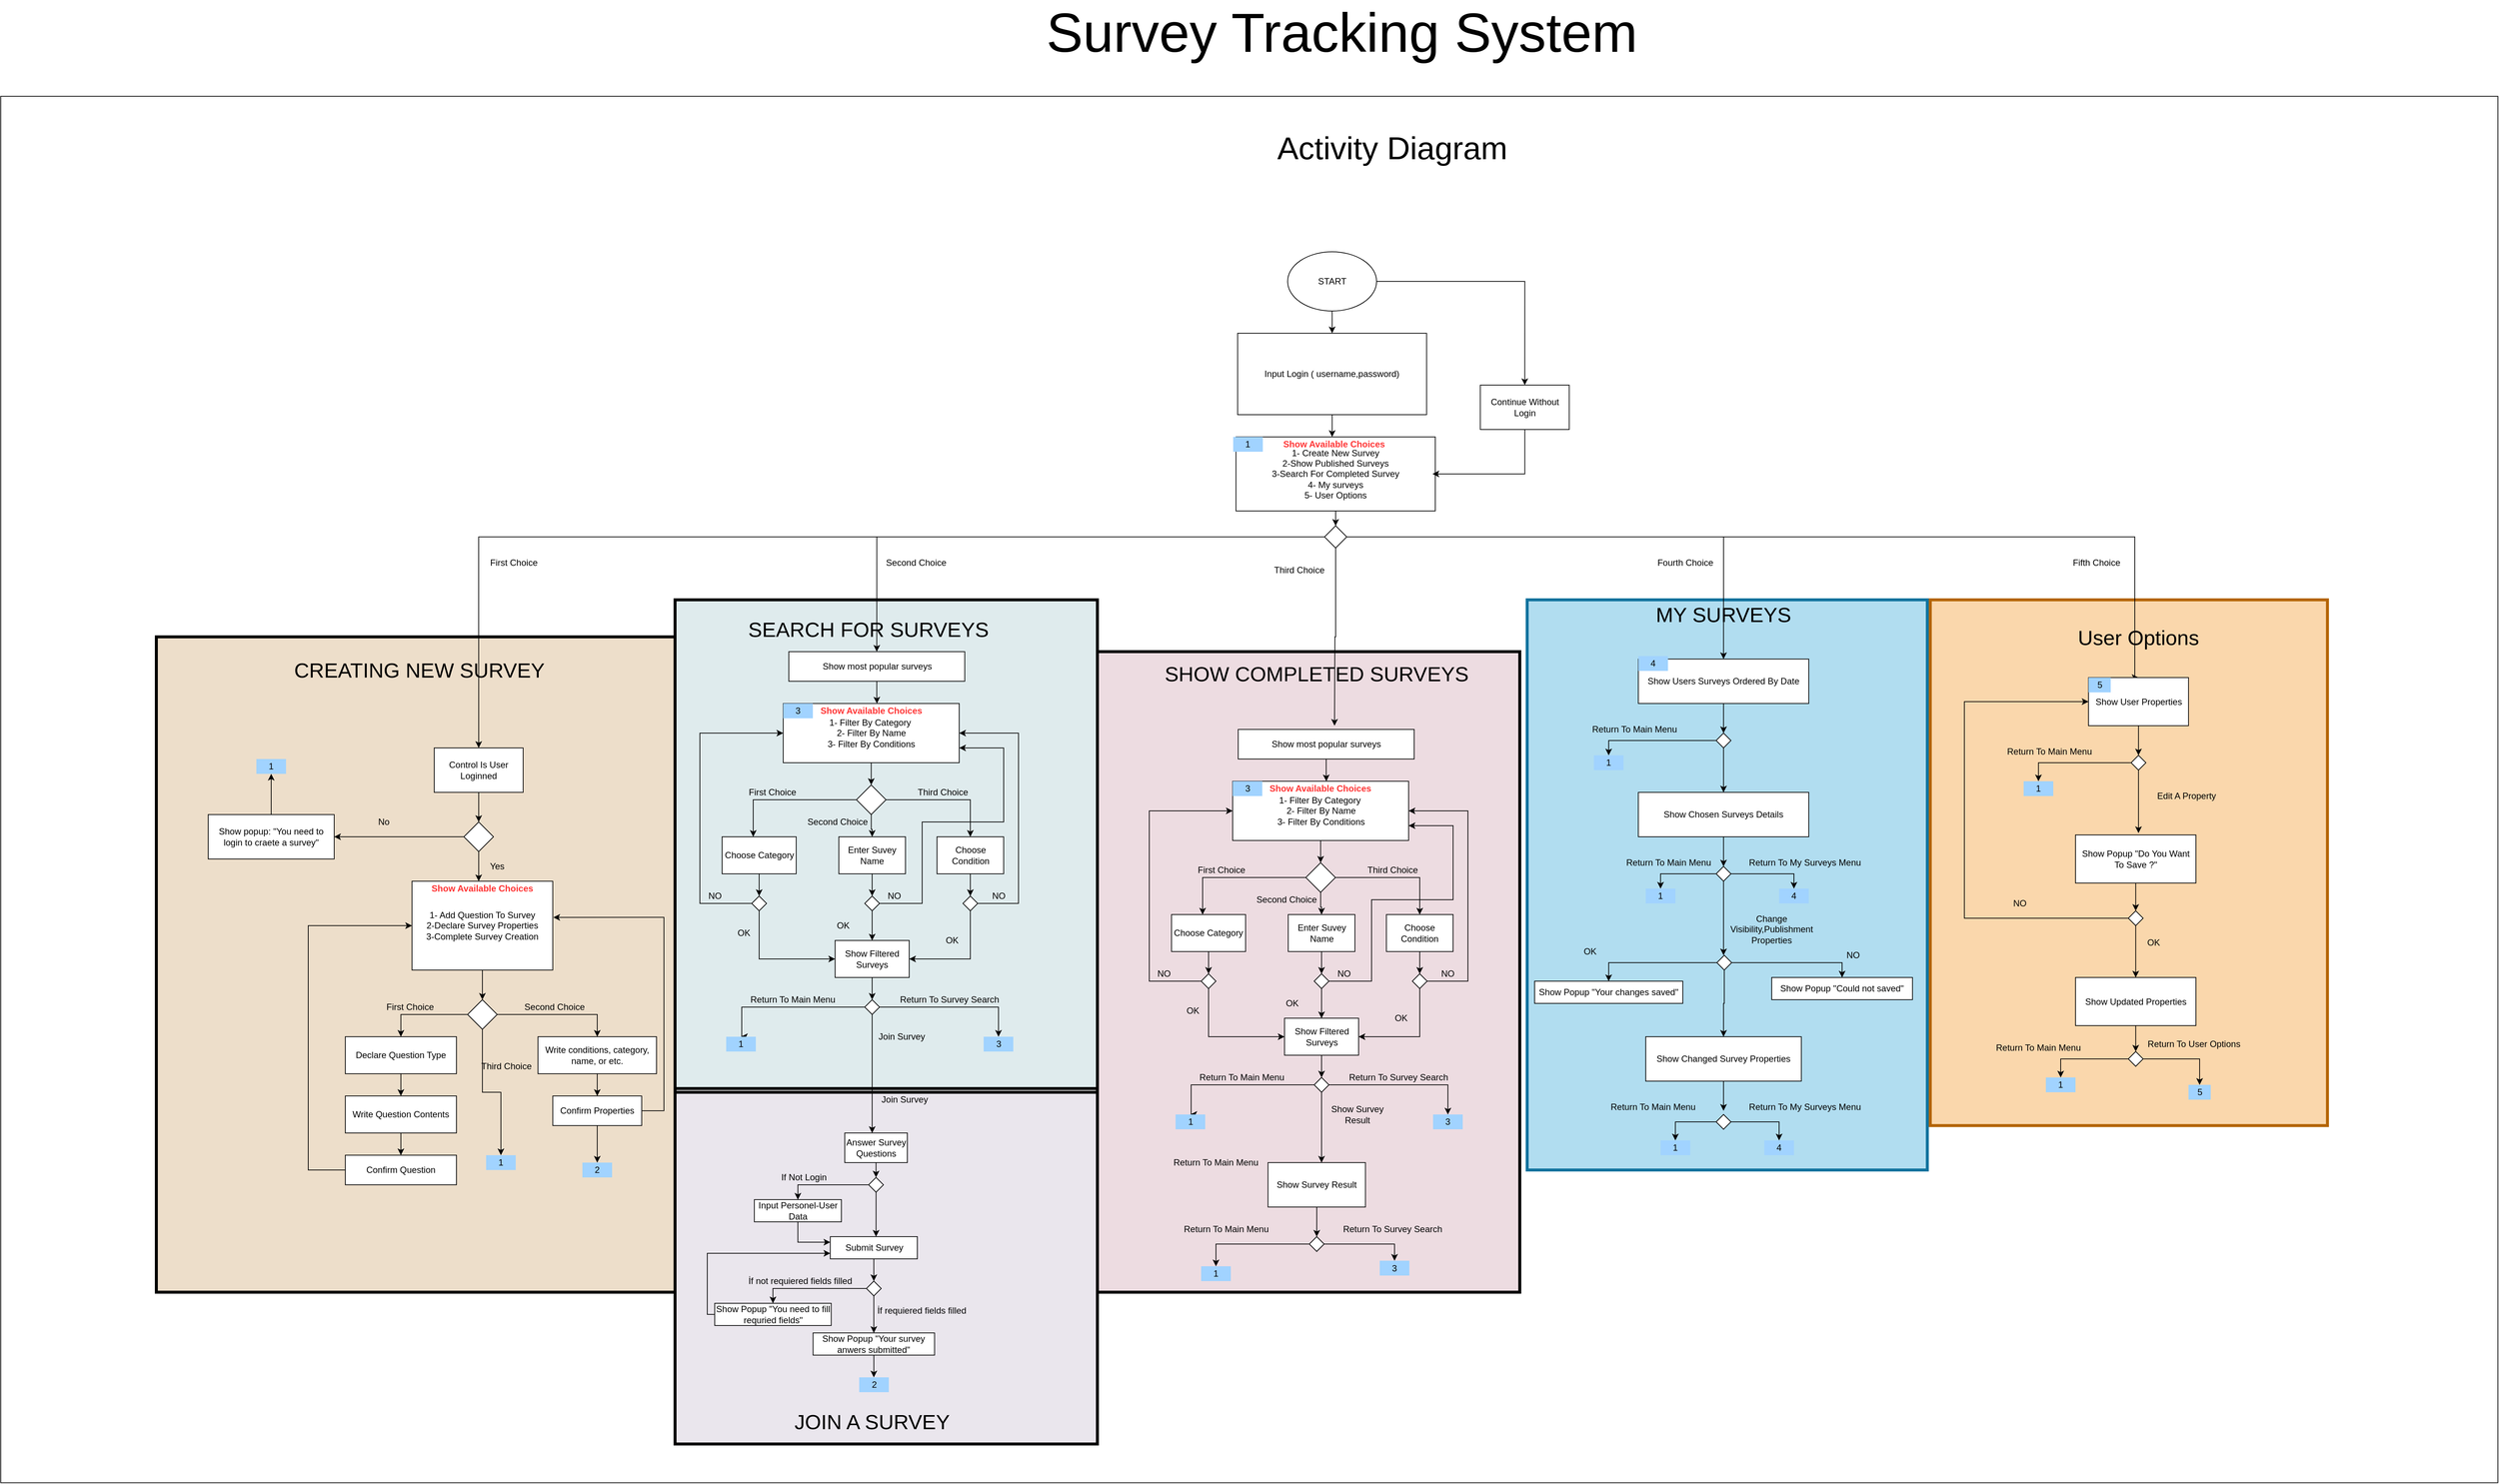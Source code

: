 <mxfile version="14.6.13" type="device"><diagram id="tJp6Q3jZht2qvNUr4CzY" name="Sayfa -1"><mxGraphModel dx="19520" dy="11560" grid="1" gridSize="10" guides="1" tooltips="1" connect="1" arrows="1" fold="1" page="0" pageScale="1" pageWidth="827" pageHeight="1169" background="none" math="0" shadow="0"><root><mxCell id="0"/><mxCell id="1" parent="0"/><mxCell id="JtRt4AZwp5KvkGr8meOX-268" value="" style="rounded=0;whiteSpace=wrap;html=1;fontSize=20;" parent="1" vertex="1"><mxGeometry x="-14310" y="-8240" width="3370" height="1872.32" as="geometry"/></mxCell><mxCell id="JtRt4AZwp5KvkGr8meOX-139" value="" style="rounded=0;whiteSpace=wrap;html=1;shadow=0;glass=0;sketch=0;strokeWidth=4;fillColor=#fad7ac;strokeColor=#b46504;" parent="1" vertex="1"><mxGeometry x="-11706" y="-7560" width="536" height="710" as="geometry"/></mxCell><mxCell id="JtRt4AZwp5KvkGr8meOX-104" value="" style="rounded=0;whiteSpace=wrap;html=1;shadow=0;glass=0;sketch=0;strokeWidth=4;fillColor=#b1ddf0;strokeColor=#10739e;" parent="1" vertex="1"><mxGeometry x="-12250" y="-7560" width="540" height="770" as="geometry"/></mxCell><mxCell id="JtRt4AZwp5KvkGr8meOX-60" value="" style="rounded=0;whiteSpace=wrap;html=1;shadow=0;glass=0;sketch=0;strokeWidth=4;gradientColor=none;fillColor=#EDDCE1;" parent="1" vertex="1"><mxGeometry x="-12830" y="-7490" width="570" height="865" as="geometry"/></mxCell><mxCell id="n_kSnti1O6gAX1b_vof1-87" value="" style="rounded=0;whiteSpace=wrap;html=1;shadow=0;glass=0;sketch=0;strokeWidth=4;gradientColor=none;fillColor=#EAE6ED;" parent="1" vertex="1"><mxGeometry x="-13400" y="-6895" width="570" height="475" as="geometry"/></mxCell><mxCell id="n_kSnti1O6gAX1b_vof1-61" value="" style="rounded=0;whiteSpace=wrap;html=1;shadow=0;glass=0;sketch=0;strokeWidth=4;gradientColor=none;fillColor=#DFEBED;" parent="1" vertex="1"><mxGeometry x="-13400" y="-7560" width="570" height="660" as="geometry"/></mxCell><mxCell id="n_kSnti1O6gAX1b_vof1-48" value="" style="rounded=0;whiteSpace=wrap;html=1;strokeWidth=4;perimeterSpacing=11;sketch=0;glass=0;shadow=0;fillColor=#EDDECA;" parent="1" vertex="1"><mxGeometry x="-14100" y="-7510" width="700" height="885" as="geometry"/></mxCell><mxCell id="uL8RbgLGx12NdScE21N3-21" style="edgeStyle=orthogonalEdgeStyle;rounded=0;orthogonalLoop=1;jettySize=auto;html=1;entryX=0.5;entryY=0;entryDx=0;entryDy=0;" parent="1" source="uL8RbgLGx12NdScE21N3-6" target="uL8RbgLGx12NdScE21N3-20" edge="1"><mxGeometry relative="1" as="geometry"/></mxCell><mxCell id="uL8RbgLGx12NdScE21N3-6" value="1- Create New Survey&lt;br&gt;2-Show Published Surveys&lt;br&gt;3-Search For Completed Survey&lt;br&gt;4- My surveys&lt;br&gt;5- User Options" style="rounded=0;whiteSpace=wrap;html=1;" parent="1" vertex="1"><mxGeometry x="-12643" y="-7780" width="269" height="100" as="geometry"/></mxCell><mxCell id="uL8RbgLGx12NdScE21N3-4" style="edgeStyle=orthogonalEdgeStyle;rounded=0;orthogonalLoop=1;jettySize=auto;html=1;entryX=0.5;entryY=0;entryDx=0;entryDy=0;" parent="1" source="uL8RbgLGx12NdScE21N3-1" target="uL8RbgLGx12NdScE21N3-3" edge="1"><mxGeometry relative="1" as="geometry"/></mxCell><mxCell id="uL8RbgLGx12NdScE21N3-46" style="edgeStyle=orthogonalEdgeStyle;rounded=0;orthogonalLoop=1;jettySize=auto;html=1;entryX=0.5;entryY=0;entryDx=0;entryDy=0;" parent="1" source="uL8RbgLGx12NdScE21N3-1" target="uL8RbgLGx12NdScE21N3-45" edge="1"><mxGeometry relative="1" as="geometry"/></mxCell><mxCell id="uL8RbgLGx12NdScE21N3-1" value="START" style="ellipse;whiteSpace=wrap;html=1;" parent="1" vertex="1"><mxGeometry x="-12573.25" y="-8030" width="120" height="80" as="geometry"/></mxCell><mxCell id="uL8RbgLGx12NdScE21N3-2" value="&lt;b&gt;&lt;font color=&quot;#ff3333&quot;&gt;Show Available Choices&lt;/font&gt;&lt;/b&gt;" style="text;html=1;strokeColor=none;fillColor=none;align=center;verticalAlign=middle;whiteSpace=wrap;rounded=0;" parent="1" vertex="1"><mxGeometry x="-12633.25" y="-7780" width="245" height="20" as="geometry"/></mxCell><mxCell id="uL8RbgLGx12NdScE21N3-5" style="edgeStyle=orthogonalEdgeStyle;rounded=0;orthogonalLoop=1;jettySize=auto;html=1;" parent="1" source="uL8RbgLGx12NdScE21N3-3" edge="1"><mxGeometry relative="1" as="geometry"><mxPoint x="-12513.25" y="-7780" as="targetPoint"/></mxGeometry></mxCell><mxCell id="uL8RbgLGx12NdScE21N3-3" value="Input Login ( username,password)" style="rounded=0;whiteSpace=wrap;html=1;" parent="1" vertex="1"><mxGeometry x="-12640.75" y="-7920" width="255" height="110" as="geometry"/></mxCell><mxCell id="n_kSnti1O6gAX1b_vof1-1" style="edgeStyle=orthogonalEdgeStyle;rounded=0;orthogonalLoop=1;jettySize=auto;html=1;" parent="1" source="uL8RbgLGx12NdScE21N3-12" edge="1"><mxGeometry relative="1" as="geometry"><mxPoint x="-13127.5" y="-7420" as="targetPoint"/></mxGeometry></mxCell><mxCell id="uL8RbgLGx12NdScE21N3-12" value="Show most popular surveys" style="rounded=0;whiteSpace=wrap;html=1;" parent="1" vertex="1"><mxGeometry x="-13246.5" y="-7490" width="237.5" height="40" as="geometry"/></mxCell><mxCell id="JtRt4AZwp5KvkGr8meOX-67" style="edgeStyle=orthogonalEdgeStyle;rounded=0;orthogonalLoop=1;jettySize=auto;html=1;entryX=0.5;entryY=0;entryDx=0;entryDy=0;" parent="1" source="uL8RbgLGx12NdScE21N3-14" target="JtRt4AZwp5KvkGr8meOX-65" edge="1"><mxGeometry relative="1" as="geometry"/></mxCell><mxCell id="uL8RbgLGx12NdScE21N3-14" value="Show Users Surveys Ordered By Date" style="rounded=0;whiteSpace=wrap;html=1;" parent="1" vertex="1"><mxGeometry x="-12100" y="-7480" width="230" height="60" as="geometry"/></mxCell><mxCell id="uL8RbgLGx12NdScE21N3-18" value="First Choice" style="text;html=1;strokeColor=none;fillColor=none;align=center;verticalAlign=middle;whiteSpace=wrap;rounded=0;" parent="1" vertex="1"><mxGeometry x="-13660" y="-7620" width="85" height="20" as="geometry"/></mxCell><mxCell id="uL8RbgLGx12NdScE21N3-24" style="edgeStyle=orthogonalEdgeStyle;rounded=0;orthogonalLoop=1;jettySize=auto;html=1;entryX=0.5;entryY=0;entryDx=0;entryDy=0;" parent="1" source="uL8RbgLGx12NdScE21N3-20" target="uL8RbgLGx12NdScE21N3-36" edge="1"><mxGeometry relative="1" as="geometry"><mxPoint x="-13660" y="-7530" as="targetPoint"/></mxGeometry></mxCell><mxCell id="uL8RbgLGx12NdScE21N3-26" style="edgeStyle=orthogonalEdgeStyle;rounded=0;orthogonalLoop=1;jettySize=auto;html=1;" parent="1" source="uL8RbgLGx12NdScE21N3-20" target="uL8RbgLGx12NdScE21N3-14" edge="1"><mxGeometry relative="1" as="geometry"/></mxCell><mxCell id="uL8RbgLGx12NdScE21N3-27" style="edgeStyle=orthogonalEdgeStyle;rounded=0;orthogonalLoop=1;jettySize=auto;html=1;" parent="1" source="uL8RbgLGx12NdScE21N3-20" edge="1"><mxGeometry relative="1" as="geometry"><mxPoint x="-12510" y="-7390" as="targetPoint"/></mxGeometry></mxCell><mxCell id="uL8RbgLGx12NdScE21N3-28" style="edgeStyle=orthogonalEdgeStyle;rounded=0;orthogonalLoop=1;jettySize=auto;html=1;entryX=0.5;entryY=0;entryDx=0;entryDy=0;exitX=0.5;exitY=1;exitDx=0;exitDy=0;" parent="1" source="uL8RbgLGx12NdScE21N3-20" target="uL8RbgLGx12NdScE21N3-12" edge="1"><mxGeometry relative="1" as="geometry"><mxPoint x="-13216.5" y="-7560" as="sourcePoint"/><Array as="points"><mxPoint x="-12508" y="-7645"/><mxPoint x="-13128" y="-7645"/></Array></mxGeometry></mxCell><mxCell id="JtRt4AZwp5KvkGr8meOX-107" style="edgeStyle=orthogonalEdgeStyle;rounded=0;orthogonalLoop=1;jettySize=auto;html=1;entryX=0.5;entryY=0;entryDx=0;entryDy=0;" parent="1" source="uL8RbgLGx12NdScE21N3-20" target="JtRt4AZwp5KvkGr8meOX-106" edge="1"><mxGeometry relative="1" as="geometry"><mxPoint x="-11340" y="-7450" as="targetPoint"/><Array as="points"><mxPoint x="-11430" y="-7645"/><mxPoint x="-11430" y="-7455"/></Array></mxGeometry></mxCell><mxCell id="uL8RbgLGx12NdScE21N3-20" value="" style="rhombus;whiteSpace=wrap;html=1;" parent="1" vertex="1"><mxGeometry x="-12523.5" y="-7660" width="30" height="30" as="geometry"/></mxCell><mxCell id="uL8RbgLGx12NdScE21N3-29" value="Second Choice" style="text;html=1;strokeColor=none;fillColor=none;align=center;verticalAlign=middle;whiteSpace=wrap;rounded=0;" parent="1" vertex="1"><mxGeometry x="-13117.5" y="-7620" width="85" height="20" as="geometry"/></mxCell><mxCell id="uL8RbgLGx12NdScE21N3-30" value="Third Choice" style="text;html=1;strokeColor=none;fillColor=none;align=center;verticalAlign=middle;whiteSpace=wrap;rounded=0;" parent="1" vertex="1"><mxGeometry x="-12599.75" y="-7610" width="85" height="20" as="geometry"/></mxCell><mxCell id="uL8RbgLGx12NdScE21N3-31" value="Fourth Choice" style="text;html=1;strokeColor=none;fillColor=none;align=center;verticalAlign=middle;whiteSpace=wrap;rounded=0;" parent="1" vertex="1"><mxGeometry x="-12079" y="-7620" width="85" height="20" as="geometry"/></mxCell><mxCell id="uL8RbgLGx12NdScE21N3-41" style="edgeStyle=orthogonalEdgeStyle;rounded=0;orthogonalLoop=1;jettySize=auto;html=1;" parent="1" source="uL8RbgLGx12NdScE21N3-32" edge="1"><mxGeometry relative="1" as="geometry"><mxPoint x="-13665" y="-7180" as="targetPoint"/></mxGeometry></mxCell><mxCell id="JtRt4AZwp5KvkGr8meOX-141" style="edgeStyle=orthogonalEdgeStyle;rounded=0;orthogonalLoop=1;jettySize=auto;html=1;entryX=1;entryY=0.5;entryDx=0;entryDy=0;" parent="1" source="uL8RbgLGx12NdScE21N3-32" target="uL8RbgLGx12NdScE21N3-34" edge="1"><mxGeometry relative="1" as="geometry"/></mxCell><mxCell id="uL8RbgLGx12NdScE21N3-32" value="" style="rhombus;whiteSpace=wrap;html=1;" parent="1" vertex="1"><mxGeometry x="-13685" y="-7260" width="40" height="40" as="geometry"/></mxCell><mxCell id="JtRt4AZwp5KvkGr8meOX-144" style="edgeStyle=orthogonalEdgeStyle;rounded=0;orthogonalLoop=1;jettySize=auto;html=1;entryX=0.5;entryY=1;entryDx=0;entryDy=0;" parent="1" source="uL8RbgLGx12NdScE21N3-34" target="JtRt4AZwp5KvkGr8meOX-142" edge="1"><mxGeometry relative="1" as="geometry"/></mxCell><mxCell id="uL8RbgLGx12NdScE21N3-34" value="Show popup: &quot;You need to login to craete a survey&quot;" style="rounded=0;whiteSpace=wrap;html=1;" parent="1" vertex="1"><mxGeometry x="-14030" y="-7270" width="170" height="60" as="geometry"/></mxCell><mxCell id="uL8RbgLGx12NdScE21N3-37" style="edgeStyle=orthogonalEdgeStyle;rounded=0;orthogonalLoop=1;jettySize=auto;html=1;entryX=0.5;entryY=0;entryDx=0;entryDy=0;" parent="1" source="uL8RbgLGx12NdScE21N3-36" target="uL8RbgLGx12NdScE21N3-32" edge="1"><mxGeometry relative="1" as="geometry"/></mxCell><mxCell id="uL8RbgLGx12NdScE21N3-36" value="Control Is User Loginned" style="rounded=0;whiteSpace=wrap;html=1;" parent="1" vertex="1"><mxGeometry x="-13725" y="-7360" width="120" height="60" as="geometry"/></mxCell><mxCell id="uL8RbgLGx12NdScE21N3-39" value="No" style="text;html=1;strokeColor=none;fillColor=none;align=center;verticalAlign=middle;whiteSpace=wrap;rounded=0;" parent="1" vertex="1"><mxGeometry x="-13813" y="-7270" width="40" height="20" as="geometry"/></mxCell><mxCell id="uL8RbgLGx12NdScE21N3-49" style="edgeStyle=orthogonalEdgeStyle;rounded=0;orthogonalLoop=1;jettySize=auto;html=1;entryX=0.5;entryY=0;entryDx=0;entryDy=0;" parent="1" source="uL8RbgLGx12NdScE21N3-42" target="uL8RbgLGx12NdScE21N3-48" edge="1"><mxGeometry relative="1" as="geometry"/></mxCell><mxCell id="uL8RbgLGx12NdScE21N3-42" value="1- Add Question To Survey&lt;br&gt;2-Declare Survey Properties&lt;br&gt;3-Complete Survey Creation" style="rounded=0;whiteSpace=wrap;html=1;" parent="1" vertex="1"><mxGeometry x="-13755" y="-7180" width="190" height="120" as="geometry"/></mxCell><mxCell id="uL8RbgLGx12NdScE21N3-43" value="&lt;b&gt;&lt;font color=&quot;#ff3333&quot;&gt;Show Available Choices&lt;/font&gt;&lt;/b&gt;" style="text;html=1;strokeColor=none;fillColor=none;align=center;verticalAlign=middle;whiteSpace=wrap;rounded=0;" parent="1" vertex="1"><mxGeometry x="-13750" y="-7180" width="180" height="20" as="geometry"/></mxCell><mxCell id="uL8RbgLGx12NdScE21N3-44" value="Yes" style="text;html=1;strokeColor=none;fillColor=none;align=center;verticalAlign=middle;whiteSpace=wrap;rounded=0;" parent="1" vertex="1"><mxGeometry x="-13660" y="-7210" width="40" height="20" as="geometry"/></mxCell><mxCell id="uL8RbgLGx12NdScE21N3-47" style="edgeStyle=orthogonalEdgeStyle;rounded=0;orthogonalLoop=1;jettySize=auto;html=1;entryX=1;entryY=0.5;entryDx=0;entryDy=0;" parent="1" source="uL8RbgLGx12NdScE21N3-45" edge="1"><mxGeometry relative="1" as="geometry"><Array as="points"><mxPoint x="-12253.25" y="-7730"/></Array><mxPoint x="-12377.75" y="-7730.0" as="targetPoint"/></mxGeometry></mxCell><mxCell id="uL8RbgLGx12NdScE21N3-45" value="Continue Without Login" style="rounded=0;whiteSpace=wrap;html=1;" parent="1" vertex="1"><mxGeometry x="-12313.25" y="-7850" width="120" height="60" as="geometry"/></mxCell><mxCell id="uL8RbgLGx12NdScE21N3-52" style="edgeStyle=orthogonalEdgeStyle;rounded=0;orthogonalLoop=1;jettySize=auto;html=1;entryX=0.5;entryY=0;entryDx=0;entryDy=0;" parent="1" source="uL8RbgLGx12NdScE21N3-48" target="uL8RbgLGx12NdScE21N3-51" edge="1"><mxGeometry relative="1" as="geometry"/></mxCell><mxCell id="uL8RbgLGx12NdScE21N3-53" style="edgeStyle=orthogonalEdgeStyle;rounded=0;orthogonalLoop=1;jettySize=auto;html=1;entryX=0.5;entryY=0;entryDx=0;entryDy=0;" parent="1" source="uL8RbgLGx12NdScE21N3-48" target="uL8RbgLGx12NdScE21N3-50" edge="1"><mxGeometry relative="1" as="geometry"/></mxCell><mxCell id="n_kSnti1O6gAX1b_vof1-45" style="edgeStyle=orthogonalEdgeStyle;rounded=0;orthogonalLoop=1;jettySize=auto;html=1;entryX=0.5;entryY=0;entryDx=0;entryDy=0;" parent="1" source="uL8RbgLGx12NdScE21N3-48" target="n_kSnti1O6gAX1b_vof1-44" edge="1"><mxGeometry relative="1" as="geometry"/></mxCell><mxCell id="uL8RbgLGx12NdScE21N3-48" value="" style="rhombus;whiteSpace=wrap;html=1;" parent="1" vertex="1"><mxGeometry x="-13680" y="-7020" width="40" height="40" as="geometry"/></mxCell><mxCell id="uL8RbgLGx12NdScE21N3-69" style="edgeStyle=orthogonalEdgeStyle;rounded=0;orthogonalLoop=1;jettySize=auto;html=1;entryX=0.5;entryY=0;entryDx=0;entryDy=0;" parent="1" source="uL8RbgLGx12NdScE21N3-50" target="uL8RbgLGx12NdScE21N3-65" edge="1"><mxGeometry relative="1" as="geometry"/></mxCell><mxCell id="uL8RbgLGx12NdScE21N3-50" value="Write conditions, category, name, or etc." style="rounded=0;whiteSpace=wrap;html=1;" parent="1" vertex="1"><mxGeometry x="-13585" y="-6970" width="160" height="50" as="geometry"/></mxCell><mxCell id="uL8RbgLGx12NdScE21N3-67" style="edgeStyle=orthogonalEdgeStyle;rounded=0;orthogonalLoop=1;jettySize=auto;html=1;entryX=0.5;entryY=0;entryDx=0;entryDy=0;" parent="1" source="uL8RbgLGx12NdScE21N3-51" target="uL8RbgLGx12NdScE21N3-61" edge="1"><mxGeometry relative="1" as="geometry"/></mxCell><mxCell id="uL8RbgLGx12NdScE21N3-51" value="Declare Question Type" style="rounded=0;whiteSpace=wrap;html=1;" parent="1" vertex="1"><mxGeometry x="-13845" y="-6970" width="150" height="50" as="geometry"/></mxCell><mxCell id="uL8RbgLGx12NdScE21N3-54" value="First Choice" style="text;html=1;strokeColor=none;fillColor=none;align=center;verticalAlign=middle;whiteSpace=wrap;rounded=0;" parent="1" vertex="1"><mxGeometry x="-13800" y="-7020" width="85" height="20" as="geometry"/></mxCell><mxCell id="uL8RbgLGx12NdScE21N3-55" value="Second Choice" style="text;html=1;strokeColor=none;fillColor=none;align=center;verticalAlign=middle;whiteSpace=wrap;rounded=0;" parent="1" vertex="1"><mxGeometry x="-13605" y="-7020" width="85" height="20" as="geometry"/></mxCell><mxCell id="uL8RbgLGx12NdScE21N3-68" style="edgeStyle=orthogonalEdgeStyle;rounded=0;orthogonalLoop=1;jettySize=auto;html=1;entryX=0.5;entryY=0;entryDx=0;entryDy=0;" parent="1" source="uL8RbgLGx12NdScE21N3-61" target="uL8RbgLGx12NdScE21N3-62" edge="1"><mxGeometry relative="1" as="geometry"/></mxCell><mxCell id="uL8RbgLGx12NdScE21N3-61" value="Write Question Contents" style="rounded=0;whiteSpace=wrap;html=1;" parent="1" vertex="1"><mxGeometry x="-13845" y="-6890" width="150" height="50" as="geometry"/></mxCell><mxCell id="uL8RbgLGx12NdScE21N3-64" style="edgeStyle=orthogonalEdgeStyle;rounded=0;orthogonalLoop=1;jettySize=auto;html=1;entryX=0;entryY=0.5;entryDx=0;entryDy=0;" parent="1" source="uL8RbgLGx12NdScE21N3-62" target="uL8RbgLGx12NdScE21N3-42" edge="1"><mxGeometry relative="1" as="geometry"><mxPoint x="-13895" y="-7120" as="targetPoint"/><Array as="points"><mxPoint x="-13895" y="-6790"/><mxPoint x="-13895" y="-7120"/></Array></mxGeometry></mxCell><mxCell id="uL8RbgLGx12NdScE21N3-62" value="Confirm Question" style="rounded=0;whiteSpace=wrap;html=1;" parent="1" vertex="1"><mxGeometry x="-13845" y="-6810" width="150" height="40" as="geometry"/></mxCell><mxCell id="uL8RbgLGx12NdScE21N3-70" style="edgeStyle=orthogonalEdgeStyle;rounded=0;orthogonalLoop=1;jettySize=auto;html=1;entryX=1.004;entryY=0.407;entryDx=0;entryDy=0;entryPerimeter=0;" parent="1" source="uL8RbgLGx12NdScE21N3-65" target="uL8RbgLGx12NdScE21N3-42" edge="1"><mxGeometry relative="1" as="geometry"><Array as="points"><mxPoint x="-13415" y="-6870"/><mxPoint x="-13415" y="-7131"/></Array></mxGeometry></mxCell><mxCell id="n_kSnti1O6gAX1b_vof1-47" style="edgeStyle=orthogonalEdgeStyle;rounded=0;orthogonalLoop=1;jettySize=auto;html=1;entryX=0.5;entryY=0;entryDx=0;entryDy=0;" parent="1" source="uL8RbgLGx12NdScE21N3-65" target="n_kSnti1O6gAX1b_vof1-46" edge="1"><mxGeometry relative="1" as="geometry"/></mxCell><mxCell id="uL8RbgLGx12NdScE21N3-65" value="Confirm Properties" style="rounded=0;whiteSpace=wrap;html=1;" parent="1" vertex="1"><mxGeometry x="-13565" y="-6890" width="120" height="40" as="geometry"/></mxCell><mxCell id="uL8RbgLGx12NdScE21N3-74" value="Third Choice" style="text;html=1;strokeColor=none;fillColor=none;align=center;verticalAlign=middle;whiteSpace=wrap;rounded=0;" parent="1" vertex="1"><mxGeometry x="-13670" y="-6940" width="85" height="20" as="geometry"/></mxCell><mxCell id="uL8RbgLGx12NdScE21N3-75" value="Activity Diagram" style="text;html=1;strokeColor=none;fillColor=none;align=center;verticalAlign=middle;whiteSpace=wrap;rounded=0;fontSize=43;" parent="1" vertex="1"><mxGeometry x="-12622" y="-8180" width="380" height="20" as="geometry"/></mxCell><mxCell id="n_kSnti1O6gAX1b_vof1-5" style="edgeStyle=orthogonalEdgeStyle;rounded=0;orthogonalLoop=1;jettySize=auto;html=1;entryX=0.5;entryY=0;entryDx=0;entryDy=0;" parent="1" source="n_kSnti1O6gAX1b_vof1-2" target="n_kSnti1O6gAX1b_vof1-4" edge="1"><mxGeometry relative="1" as="geometry"/></mxCell><mxCell id="n_kSnti1O6gAX1b_vof1-2" value="1- Filter By Category&amp;nbsp;&lt;br&gt;2- Filter By Name&lt;br&gt;3- Filter By Conditions" style="rounded=0;whiteSpace=wrap;html=1;" parent="1" vertex="1"><mxGeometry x="-13254" y="-7420" width="237.5" height="80" as="geometry"/></mxCell><mxCell id="n_kSnti1O6gAX1b_vof1-3" value="&lt;b&gt;&lt;font color=&quot;#ff3333&quot;&gt;Show Available Choices&lt;/font&gt;&lt;/b&gt;" style="text;html=1;strokeColor=none;fillColor=none;align=center;verticalAlign=middle;whiteSpace=wrap;rounded=0;" parent="1" vertex="1"><mxGeometry x="-13225.25" y="-7420" width="180" height="20" as="geometry"/></mxCell><mxCell id="n_kSnti1O6gAX1b_vof1-7" style="edgeStyle=orthogonalEdgeStyle;rounded=0;orthogonalLoop=1;jettySize=auto;html=1;entryX=0.42;entryY=0;entryDx=0;entryDy=0;entryPerimeter=0;" parent="1" source="n_kSnti1O6gAX1b_vof1-4" target="n_kSnti1O6gAX1b_vof1-6" edge="1"><mxGeometry relative="1" as="geometry"/></mxCell><mxCell id="n_kSnti1O6gAX1b_vof1-10" style="edgeStyle=orthogonalEdgeStyle;rounded=0;orthogonalLoop=1;jettySize=auto;html=1;entryX=0.5;entryY=0;entryDx=0;entryDy=0;" parent="1" source="n_kSnti1O6gAX1b_vof1-4" target="n_kSnti1O6gAX1b_vof1-9" edge="1"><mxGeometry relative="1" as="geometry"/></mxCell><mxCell id="n_kSnti1O6gAX1b_vof1-14" style="edgeStyle=orthogonalEdgeStyle;rounded=0;orthogonalLoop=1;jettySize=auto;html=1;entryX=0.5;entryY=0;entryDx=0;entryDy=0;" parent="1" source="n_kSnti1O6gAX1b_vof1-4" target="n_kSnti1O6gAX1b_vof1-13" edge="1"><mxGeometry relative="1" as="geometry"/></mxCell><mxCell id="n_kSnti1O6gAX1b_vof1-4" value="" style="rhombus;whiteSpace=wrap;html=1;" parent="1" vertex="1"><mxGeometry x="-13155.25" y="-7310" width="40" height="40" as="geometry"/></mxCell><mxCell id="n_kSnti1O6gAX1b_vof1-17" style="edgeStyle=orthogonalEdgeStyle;rounded=0;orthogonalLoop=1;jettySize=auto;html=1;entryX=0.5;entryY=0;entryDx=0;entryDy=0;" parent="1" source="n_kSnti1O6gAX1b_vof1-6" target="n_kSnti1O6gAX1b_vof1-15" edge="1"><mxGeometry relative="1" as="geometry"/></mxCell><mxCell id="n_kSnti1O6gAX1b_vof1-6" value="Choose Category" style="rounded=0;whiteSpace=wrap;html=1;" parent="1" vertex="1"><mxGeometry x="-13336.5" y="-7240" width="100" height="50" as="geometry"/></mxCell><mxCell id="n_kSnti1O6gAX1b_vof1-8" value="First Choice" style="text;html=1;strokeColor=none;fillColor=none;align=center;verticalAlign=middle;whiteSpace=wrap;rounded=0;" parent="1" vertex="1"><mxGeometry x="-13311.5" y="-7310" width="85" height="20" as="geometry"/></mxCell><mxCell id="n_kSnti1O6gAX1b_vof1-19" style="edgeStyle=orthogonalEdgeStyle;rounded=0;orthogonalLoop=1;jettySize=auto;html=1;entryX=0.5;entryY=0;entryDx=0;entryDy=0;" parent="1" source="n_kSnti1O6gAX1b_vof1-9" target="n_kSnti1O6gAX1b_vof1-18" edge="1"><mxGeometry relative="1" as="geometry"/></mxCell><mxCell id="n_kSnti1O6gAX1b_vof1-9" value="Enter Suvey Name" style="rounded=0;whiteSpace=wrap;html=1;" parent="1" vertex="1"><mxGeometry x="-13179" y="-7240" width="90" height="50" as="geometry"/></mxCell><mxCell id="n_kSnti1O6gAX1b_vof1-11" value="Second Choice" style="text;html=1;strokeColor=none;fillColor=none;align=center;verticalAlign=middle;whiteSpace=wrap;rounded=0;" parent="1" vertex="1"><mxGeometry x="-13223.5" y="-7270" width="85" height="20" as="geometry"/></mxCell><mxCell id="n_kSnti1O6gAX1b_vof1-12" value="Third Choice" style="text;html=1;strokeColor=none;fillColor=none;align=center;verticalAlign=middle;whiteSpace=wrap;rounded=0;" parent="1" vertex="1"><mxGeometry x="-13081" y="-7310" width="85" height="20" as="geometry"/></mxCell><mxCell id="n_kSnti1O6gAX1b_vof1-23" value="" style="edgeStyle=orthogonalEdgeStyle;rounded=0;orthogonalLoop=1;jettySize=auto;html=1;" parent="1" source="n_kSnti1O6gAX1b_vof1-13" target="n_kSnti1O6gAX1b_vof1-22" edge="1"><mxGeometry relative="1" as="geometry"/></mxCell><mxCell id="n_kSnti1O6gAX1b_vof1-13" value="Choose Condition" style="rounded=0;whiteSpace=wrap;html=1;" parent="1" vertex="1"><mxGeometry x="-13046.5" y="-7240" width="90" height="50" as="geometry"/></mxCell><mxCell id="n_kSnti1O6gAX1b_vof1-26" style="edgeStyle=orthogonalEdgeStyle;rounded=0;orthogonalLoop=1;jettySize=auto;html=1;entryX=0;entryY=0.5;entryDx=0;entryDy=0;" parent="1" source="n_kSnti1O6gAX1b_vof1-15" target="n_kSnti1O6gAX1b_vof1-24" edge="1"><mxGeometry relative="1" as="geometry"><Array as="points"><mxPoint x="-13286.5" y="-7075"/></Array></mxGeometry></mxCell><mxCell id="n_kSnti1O6gAX1b_vof1-34" style="edgeStyle=orthogonalEdgeStyle;rounded=0;orthogonalLoop=1;jettySize=auto;html=1;entryX=0;entryY=0.5;entryDx=0;entryDy=0;" parent="1" source="n_kSnti1O6gAX1b_vof1-15" target="n_kSnti1O6gAX1b_vof1-2" edge="1"><mxGeometry relative="1" as="geometry"><Array as="points"><mxPoint x="-13366.5" y="-7150"/><mxPoint x="-13366.5" y="-7380"/></Array></mxGeometry></mxCell><mxCell id="n_kSnti1O6gAX1b_vof1-15" value="" style="rhombus;whiteSpace=wrap;html=1;" parent="1" vertex="1"><mxGeometry x="-13296.5" y="-7160" width="20" height="20" as="geometry"/></mxCell><mxCell id="n_kSnti1O6gAX1b_vof1-25" style="edgeStyle=orthogonalEdgeStyle;rounded=0;orthogonalLoop=1;jettySize=auto;html=1;entryX=0.5;entryY=0;entryDx=0;entryDy=0;" parent="1" source="n_kSnti1O6gAX1b_vof1-18" target="n_kSnti1O6gAX1b_vof1-24" edge="1"><mxGeometry relative="1" as="geometry"/></mxCell><mxCell id="n_kSnti1O6gAX1b_vof1-36" style="edgeStyle=orthogonalEdgeStyle;rounded=0;orthogonalLoop=1;jettySize=auto;html=1;entryX=1;entryY=0.75;entryDx=0;entryDy=0;" parent="1" source="n_kSnti1O6gAX1b_vof1-18" target="n_kSnti1O6gAX1b_vof1-2" edge="1"><mxGeometry relative="1" as="geometry"><Array as="points"><mxPoint x="-13066.5" y="-7150"/><mxPoint x="-13066.5" y="-7260"/><mxPoint x="-12956.5" y="-7260"/><mxPoint x="-12956.5" y="-7360"/></Array></mxGeometry></mxCell><mxCell id="n_kSnti1O6gAX1b_vof1-18" value="" style="rhombus;whiteSpace=wrap;html=1;" parent="1" vertex="1"><mxGeometry x="-13144" y="-7160" width="20" height="20" as="geometry"/></mxCell><mxCell id="n_kSnti1O6gAX1b_vof1-27" style="edgeStyle=orthogonalEdgeStyle;rounded=0;orthogonalLoop=1;jettySize=auto;html=1;entryX=1;entryY=0.5;entryDx=0;entryDy=0;" parent="1" source="n_kSnti1O6gAX1b_vof1-22" target="n_kSnti1O6gAX1b_vof1-24" edge="1"><mxGeometry relative="1" as="geometry"><Array as="points"><mxPoint x="-13001.5" y="-7075"/></Array></mxGeometry></mxCell><mxCell id="n_kSnti1O6gAX1b_vof1-35" style="edgeStyle=orthogonalEdgeStyle;rounded=0;orthogonalLoop=1;jettySize=auto;html=1;entryX=1;entryY=0.5;entryDx=0;entryDy=0;" parent="1" source="n_kSnti1O6gAX1b_vof1-22" target="n_kSnti1O6gAX1b_vof1-2" edge="1"><mxGeometry relative="1" as="geometry"><Array as="points"><mxPoint x="-12936.5" y="-7150"/><mxPoint x="-12936.5" y="-7380"/></Array></mxGeometry></mxCell><mxCell id="n_kSnti1O6gAX1b_vof1-22" value="" style="rhombus;whiteSpace=wrap;html=1;" parent="1" vertex="1"><mxGeometry x="-13011.5" y="-7160" width="20" height="20" as="geometry"/></mxCell><mxCell id="n_kSnti1O6gAX1b_vof1-53" style="edgeStyle=orthogonalEdgeStyle;rounded=0;orthogonalLoop=1;jettySize=auto;html=1;entryX=0.5;entryY=0;entryDx=0;entryDy=0;" parent="1" source="n_kSnti1O6gAX1b_vof1-24" target="n_kSnti1O6gAX1b_vof1-52" edge="1"><mxGeometry relative="1" as="geometry"/></mxCell><mxCell id="n_kSnti1O6gAX1b_vof1-24" value="Show Filtered Surveys" style="rounded=0;whiteSpace=wrap;html=1;" parent="1" vertex="1"><mxGeometry x="-13184" y="-7100" width="100" height="50" as="geometry"/></mxCell><mxCell id="n_kSnti1O6gAX1b_vof1-28" value="OK" style="text;html=1;strokeColor=none;fillColor=none;align=center;verticalAlign=middle;whiteSpace=wrap;rounded=0;" parent="1" vertex="1"><mxGeometry x="-13327.5" y="-7120" width="40" height="20" as="geometry"/></mxCell><mxCell id="n_kSnti1O6gAX1b_vof1-32" value="OK" style="text;html=1;strokeColor=none;fillColor=none;align=center;verticalAlign=middle;whiteSpace=wrap;rounded=0;" parent="1" vertex="1"><mxGeometry x="-13193.5" y="-7130" width="40" height="20" as="geometry"/></mxCell><mxCell id="n_kSnti1O6gAX1b_vof1-33" value="OK" style="text;html=1;strokeColor=none;fillColor=none;align=center;verticalAlign=middle;whiteSpace=wrap;rounded=0;" parent="1" vertex="1"><mxGeometry x="-13046.5" y="-7110" width="40" height="20" as="geometry"/></mxCell><mxCell id="n_kSnti1O6gAX1b_vof1-37" value="NO" style="text;html=1;strokeColor=none;fillColor=none;align=center;verticalAlign=middle;whiteSpace=wrap;rounded=0;" parent="1" vertex="1"><mxGeometry x="-12983.5" y="-7170" width="40" height="20" as="geometry"/></mxCell><mxCell id="n_kSnti1O6gAX1b_vof1-38" value="NO" style="text;html=1;strokeColor=none;fillColor=none;align=center;verticalAlign=middle;whiteSpace=wrap;rounded=0;" parent="1" vertex="1"><mxGeometry x="-13366.5" y="-7170" width="40" height="20" as="geometry"/></mxCell><mxCell id="n_kSnti1O6gAX1b_vof1-39" value="NO" style="text;html=1;strokeColor=none;fillColor=none;align=center;verticalAlign=middle;whiteSpace=wrap;rounded=0;" parent="1" vertex="1"><mxGeometry x="-13124" y="-7170" width="40" height="20" as="geometry"/></mxCell><mxCell id="n_kSnti1O6gAX1b_vof1-40" value="1" style="text;html=1;strokeColor=none;align=center;verticalAlign=middle;whiteSpace=wrap;rounded=0;fillColor=#A1D3FF;" parent="1" vertex="1"><mxGeometry x="-12646.75" y="-7780" width="40" height="20" as="geometry"/></mxCell><mxCell id="n_kSnti1O6gAX1b_vof1-44" value="1" style="text;html=1;strokeColor=none;align=center;verticalAlign=middle;whiteSpace=wrap;rounded=0;fillColor=#A1D3FF;" parent="1" vertex="1"><mxGeometry x="-13655" y="-6810" width="40" height="20" as="geometry"/></mxCell><mxCell id="n_kSnti1O6gAX1b_vof1-46" value="2" style="text;html=1;strokeColor=none;align=center;verticalAlign=middle;whiteSpace=wrap;rounded=0;fillColor=#A1D3FF;" parent="1" vertex="1"><mxGeometry x="-13525" y="-6800" width="40" height="20" as="geometry"/></mxCell><mxCell id="n_kSnti1O6gAX1b_vof1-49" value="&lt;font style=&quot;font-size: 28px&quot;&gt;CREATING NEW SURVEY&lt;/font&gt;" style="text;html=1;strokeColor=none;fillColor=none;align=center;verticalAlign=middle;whiteSpace=wrap;rounded=0;shadow=0;glass=0;sketch=0;" parent="1" vertex="1"><mxGeometry x="-14000" y="-7470" width="510" height="10" as="geometry"/></mxCell><mxCell id="n_kSnti1O6gAX1b_vof1-56" style="edgeStyle=orthogonalEdgeStyle;rounded=0;orthogonalLoop=1;jettySize=auto;html=1;entryX=0.5;entryY=0;entryDx=0;entryDy=0;" parent="1" source="n_kSnti1O6gAX1b_vof1-52" target="n_kSnti1O6gAX1b_vof1-55" edge="1"><mxGeometry relative="1" as="geometry"/></mxCell><mxCell id="n_kSnti1O6gAX1b_vof1-58" style="edgeStyle=orthogonalEdgeStyle;rounded=0;orthogonalLoop=1;jettySize=auto;html=1;entryX=0.5;entryY=0;entryDx=0;entryDy=0;" parent="1" source="n_kSnti1O6gAX1b_vof1-52" target="n_kSnti1O6gAX1b_vof1-57" edge="1"><mxGeometry relative="1" as="geometry"><mxPoint x="-13311" y="-6980" as="targetPoint"/><Array as="points"><mxPoint x="-13310" y="-7010"/></Array></mxGeometry></mxCell><mxCell id="n_kSnti1O6gAX1b_vof1-63" style="edgeStyle=orthogonalEdgeStyle;rounded=0;orthogonalLoop=1;jettySize=auto;html=1;entryX=0.438;entryY=0;entryDx=0;entryDy=0;entryPerimeter=0;" parent="1" source="n_kSnti1O6gAX1b_vof1-52" target="n_kSnti1O6gAX1b_vof1-65" edge="1"><mxGeometry relative="1" as="geometry"><mxPoint x="-13134" y="-6850" as="targetPoint"/></mxGeometry></mxCell><mxCell id="n_kSnti1O6gAX1b_vof1-52" value="" style="rhombus;whiteSpace=wrap;html=1;" parent="1" vertex="1"><mxGeometry x="-13144" y="-7020" width="20" height="20" as="geometry"/></mxCell><mxCell id="n_kSnti1O6gAX1b_vof1-54" value="3" style="text;html=1;strokeColor=none;align=center;verticalAlign=middle;whiteSpace=wrap;rounded=0;fillColor=#A1D3FF;" parent="1" vertex="1"><mxGeometry x="-13254" y="-7420" width="40" height="20" as="geometry"/></mxCell><mxCell id="n_kSnti1O6gAX1b_vof1-55" value="3" style="text;html=1;strokeColor=none;align=center;verticalAlign=middle;whiteSpace=wrap;rounded=0;fillColor=#A1D3FF;" parent="1" vertex="1"><mxGeometry x="-12983.5" y="-6970" width="40" height="20" as="geometry"/></mxCell><mxCell id="n_kSnti1O6gAX1b_vof1-57" value="1" style="text;html=1;strokeColor=none;align=center;verticalAlign=middle;whiteSpace=wrap;rounded=0;fillColor=#A1D3FF;" parent="1" vertex="1"><mxGeometry x="-13331" y="-6970" width="40" height="20" as="geometry"/></mxCell><mxCell id="n_kSnti1O6gAX1b_vof1-59" value="Return To Main Menu" style="text;html=1;strokeColor=none;fillColor=none;align=center;verticalAlign=middle;whiteSpace=wrap;rounded=0;" parent="1" vertex="1"><mxGeometry x="-13306.5" y="-7030" width="130" height="20" as="geometry"/></mxCell><mxCell id="n_kSnti1O6gAX1b_vof1-60" value="Return To Survey Search" style="text;html=1;strokeColor=none;fillColor=none;align=center;verticalAlign=middle;whiteSpace=wrap;rounded=0;" parent="1" vertex="1"><mxGeometry x="-13103.5" y="-7030" width="147" height="20" as="geometry"/></mxCell><mxCell id="n_kSnti1O6gAX1b_vof1-62" value="&lt;font style=&quot;font-size: 28px&quot;&gt;SEARCH FOR SURVEYS&amp;nbsp;&lt;/font&gt;" style="text;html=1;strokeColor=none;fillColor=none;align=center;verticalAlign=middle;whiteSpace=wrap;rounded=0;shadow=0;glass=0;sketch=0;" parent="1" vertex="1"><mxGeometry x="-13390.25" y="-7530" width="510" height="20" as="geometry"/></mxCell><mxCell id="n_kSnti1O6gAX1b_vof1-64" value="Join Survey" style="text;html=1;strokeColor=none;fillColor=none;align=center;verticalAlign=middle;whiteSpace=wrap;rounded=0;" parent="1" vertex="1"><mxGeometry x="-13129.75" y="-6895" width="80" height="20" as="geometry"/></mxCell><mxCell id="n_kSnti1O6gAX1b_vof1-68" style="edgeStyle=orthogonalEdgeStyle;rounded=0;orthogonalLoop=1;jettySize=auto;html=1;entryX=0.5;entryY=0;entryDx=0;entryDy=0;" parent="1" source="n_kSnti1O6gAX1b_vof1-65" target="n_kSnti1O6gAX1b_vof1-67" edge="1"><mxGeometry relative="1" as="geometry"/></mxCell><mxCell id="n_kSnti1O6gAX1b_vof1-65" value="Answer Survey Questions" style="rounded=0;whiteSpace=wrap;html=1;" parent="1" vertex="1"><mxGeometry x="-13171" y="-6840" width="84.5" height="40" as="geometry"/></mxCell><mxCell id="n_kSnti1O6gAX1b_vof1-70" style="edgeStyle=orthogonalEdgeStyle;rounded=0;orthogonalLoop=1;jettySize=auto;html=1;entryX=0.5;entryY=0;entryDx=0;entryDy=0;" parent="1" source="n_kSnti1O6gAX1b_vof1-67" target="n_kSnti1O6gAX1b_vof1-69" edge="1"><mxGeometry relative="1" as="geometry"/></mxCell><mxCell id="n_kSnti1O6gAX1b_vof1-72" style="edgeStyle=orthogonalEdgeStyle;rounded=0;orthogonalLoop=1;jettySize=auto;html=1;" parent="1" source="n_kSnti1O6gAX1b_vof1-67" edge="1"><mxGeometry relative="1" as="geometry"><mxPoint x="-13128.75" y="-6700.0" as="targetPoint"/></mxGeometry></mxCell><mxCell id="n_kSnti1O6gAX1b_vof1-67" value="" style="rhombus;whiteSpace=wrap;html=1;" parent="1" vertex="1"><mxGeometry x="-13138.75" y="-6780" width="20" height="20" as="geometry"/></mxCell><mxCell id="n_kSnti1O6gAX1b_vof1-74" style="edgeStyle=orthogonalEdgeStyle;rounded=0;orthogonalLoop=1;jettySize=auto;html=1;entryX=0;entryY=0.25;entryDx=0;entryDy=0;" parent="1" source="n_kSnti1O6gAX1b_vof1-69" target="n_kSnti1O6gAX1b_vof1-73" edge="1"><mxGeometry relative="1" as="geometry"/></mxCell><mxCell id="n_kSnti1O6gAX1b_vof1-69" value="Input Personel-User Data" style="rounded=0;whiteSpace=wrap;html=1;" parent="1" vertex="1"><mxGeometry x="-13293" y="-6750" width="117.5" height="30" as="geometry"/></mxCell><mxCell id="n_kSnti1O6gAX1b_vof1-71" value="If Not Login" style="text;html=1;strokeColor=none;fillColor=none;align=center;verticalAlign=middle;whiteSpace=wrap;rounded=0;" parent="1" vertex="1"><mxGeometry x="-13291.5" y="-6790" width="130" height="20" as="geometry"/></mxCell><mxCell id="n_kSnti1O6gAX1b_vof1-76" style="edgeStyle=orthogonalEdgeStyle;rounded=0;orthogonalLoop=1;jettySize=auto;html=1;entryX=0.5;entryY=0;entryDx=0;entryDy=0;" parent="1" source="n_kSnti1O6gAX1b_vof1-73" target="n_kSnti1O6gAX1b_vof1-75" edge="1"><mxGeometry relative="1" as="geometry"/></mxCell><mxCell id="n_kSnti1O6gAX1b_vof1-73" value="Submit Survey" style="rounded=0;whiteSpace=wrap;html=1;" parent="1" vertex="1"><mxGeometry x="-13190.5" y="-6700" width="117.5" height="30" as="geometry"/></mxCell><mxCell id="n_kSnti1O6gAX1b_vof1-78" style="edgeStyle=orthogonalEdgeStyle;rounded=0;orthogonalLoop=1;jettySize=auto;html=1;entryX=0.5;entryY=0;entryDx=0;entryDy=0;" parent="1" source="n_kSnti1O6gAX1b_vof1-75" target="n_kSnti1O6gAX1b_vof1-77" edge="1"><mxGeometry relative="1" as="geometry"/></mxCell><mxCell id="n_kSnti1O6gAX1b_vof1-82" style="edgeStyle=orthogonalEdgeStyle;rounded=0;orthogonalLoop=1;jettySize=auto;html=1;entryX=0.5;entryY=0;entryDx=0;entryDy=0;" parent="1" source="n_kSnti1O6gAX1b_vof1-75" target="n_kSnti1O6gAX1b_vof1-81" edge="1"><mxGeometry relative="1" as="geometry"/></mxCell><mxCell id="n_kSnti1O6gAX1b_vof1-75" value="" style="rhombus;whiteSpace=wrap;html=1;" parent="1" vertex="1"><mxGeometry x="-13141.75" y="-6640" width="20" height="20" as="geometry"/></mxCell><mxCell id="n_kSnti1O6gAX1b_vof1-80" style="edgeStyle=orthogonalEdgeStyle;rounded=0;orthogonalLoop=1;jettySize=auto;html=1;entryX=0;entryY=0.75;entryDx=0;entryDy=0;" parent="1" source="n_kSnti1O6gAX1b_vof1-77" target="n_kSnti1O6gAX1b_vof1-73" edge="1"><mxGeometry relative="1" as="geometry"><Array as="points"><mxPoint x="-13356.5" y="-6595"/><mxPoint x="-13356.5" y="-6677"/></Array></mxGeometry></mxCell><mxCell id="n_kSnti1O6gAX1b_vof1-77" value="Show Popup &quot;You need to fill requried fields&quot;" style="rounded=0;whiteSpace=wrap;html=1;" parent="1" vertex="1"><mxGeometry x="-13346.5" y="-6610" width="157.25" height="30" as="geometry"/></mxCell><mxCell id="n_kSnti1O6gAX1b_vof1-79" value="İf not requiered fields filled" style="text;html=1;strokeColor=none;fillColor=none;align=center;verticalAlign=middle;whiteSpace=wrap;rounded=0;" parent="1" vertex="1"><mxGeometry x="-13306.5" y="-6650" width="150" height="20" as="geometry"/></mxCell><mxCell id="n_kSnti1O6gAX1b_vof1-85" style="edgeStyle=orthogonalEdgeStyle;rounded=0;orthogonalLoop=1;jettySize=auto;html=1;" parent="1" source="n_kSnti1O6gAX1b_vof1-81" edge="1"><mxGeometry relative="1" as="geometry"><mxPoint x="-13131.75" y="-6510.0" as="targetPoint"/></mxGeometry></mxCell><mxCell id="n_kSnti1O6gAX1b_vof1-81" value="Show Popup &quot;Your survey anwers submitted&quot;" style="rounded=0;whiteSpace=wrap;html=1;" parent="1" vertex="1"><mxGeometry x="-13213.75" y="-6570" width="164" height="30" as="geometry"/></mxCell><mxCell id="n_kSnti1O6gAX1b_vof1-83" value="İf requiered fields filled" style="text;html=1;strokeColor=none;fillColor=none;align=center;verticalAlign=middle;whiteSpace=wrap;rounded=0;" parent="1" vertex="1"><mxGeometry x="-13135" y="-6610" width="136" height="20" as="geometry"/></mxCell><mxCell id="n_kSnti1O6gAX1b_vof1-86" value="2" style="text;html=1;strokeColor=none;align=center;verticalAlign=middle;whiteSpace=wrap;rounded=0;fillColor=#A1D3FF;" parent="1" vertex="1"><mxGeometry x="-13151.5" y="-6510" width="40" height="20" as="geometry"/></mxCell><mxCell id="n_kSnti1O6gAX1b_vof1-88" value="Join Survey" style="text;html=1;strokeColor=none;fillColor=none;align=center;verticalAlign=middle;whiteSpace=wrap;rounded=0;" parent="1" vertex="1"><mxGeometry x="-13134.5" y="-6980" width="80" height="20" as="geometry"/></mxCell><mxCell id="n_kSnti1O6gAX1b_vof1-90" value="&lt;span style=&quot;font-size: 28px&quot;&gt;JOIN A SURVEY&lt;/span&gt;" style="text;html=1;strokeColor=none;fillColor=none;align=center;verticalAlign=middle;whiteSpace=wrap;rounded=0;shadow=0;glass=0;sketch=0;" parent="1" vertex="1"><mxGeometry x="-13389" y="-6460" width="510" height="20" as="geometry"/></mxCell><mxCell id="JtRt4AZwp5KvkGr8meOX-1" style="edgeStyle=orthogonalEdgeStyle;rounded=0;orthogonalLoop=1;jettySize=auto;html=1;" parent="1" source="JtRt4AZwp5KvkGr8meOX-2" edge="1"><mxGeometry relative="1" as="geometry"><mxPoint x="-12521" y="-7315" as="targetPoint"/></mxGeometry></mxCell><mxCell id="JtRt4AZwp5KvkGr8meOX-2" value="Show most popular surveys" style="rounded=0;whiteSpace=wrap;html=1;" parent="1" vertex="1"><mxGeometry x="-12640" y="-7385" width="237.5" height="40" as="geometry"/></mxCell><mxCell id="JtRt4AZwp5KvkGr8meOX-5" style="edgeStyle=orthogonalEdgeStyle;rounded=0;orthogonalLoop=1;jettySize=auto;html=1;entryX=0.5;entryY=0;entryDx=0;entryDy=0;" parent="1" source="JtRt4AZwp5KvkGr8meOX-6" target="JtRt4AZwp5KvkGr8meOX-11" edge="1"><mxGeometry relative="1" as="geometry"/></mxCell><mxCell id="JtRt4AZwp5KvkGr8meOX-6" value="1- Filter By Category&amp;nbsp;&lt;br&gt;2- Filter By Name&lt;br&gt;3- Filter By Conditions" style="rounded=0;whiteSpace=wrap;html=1;" parent="1" vertex="1"><mxGeometry x="-12647.5" y="-7315" width="237.5" height="80" as="geometry"/></mxCell><mxCell id="JtRt4AZwp5KvkGr8meOX-7" value="&lt;b&gt;&lt;font color=&quot;#ff3333&quot;&gt;Show Available Choices&lt;/font&gt;&lt;/b&gt;" style="text;html=1;strokeColor=none;fillColor=none;align=center;verticalAlign=middle;whiteSpace=wrap;rounded=0;" parent="1" vertex="1"><mxGeometry x="-12618.75" y="-7315" width="180" height="20" as="geometry"/></mxCell><mxCell id="JtRt4AZwp5KvkGr8meOX-8" style="edgeStyle=orthogonalEdgeStyle;rounded=0;orthogonalLoop=1;jettySize=auto;html=1;entryX=0.42;entryY=0;entryDx=0;entryDy=0;entryPerimeter=0;" parent="1" source="JtRt4AZwp5KvkGr8meOX-11" target="JtRt4AZwp5KvkGr8meOX-13" edge="1"><mxGeometry relative="1" as="geometry"/></mxCell><mxCell id="JtRt4AZwp5KvkGr8meOX-9" style="edgeStyle=orthogonalEdgeStyle;rounded=0;orthogonalLoop=1;jettySize=auto;html=1;entryX=0.5;entryY=0;entryDx=0;entryDy=0;" parent="1" source="JtRt4AZwp5KvkGr8meOX-11" target="JtRt4AZwp5KvkGr8meOX-16" edge="1"><mxGeometry relative="1" as="geometry"/></mxCell><mxCell id="JtRt4AZwp5KvkGr8meOX-10" style="edgeStyle=orthogonalEdgeStyle;rounded=0;orthogonalLoop=1;jettySize=auto;html=1;entryX=0.5;entryY=0;entryDx=0;entryDy=0;" parent="1" source="JtRt4AZwp5KvkGr8meOX-11" target="JtRt4AZwp5KvkGr8meOX-20" edge="1"><mxGeometry relative="1" as="geometry"/></mxCell><mxCell id="JtRt4AZwp5KvkGr8meOX-11" value="" style="rhombus;whiteSpace=wrap;html=1;" parent="1" vertex="1"><mxGeometry x="-12548.75" y="-7205" width="40" height="40" as="geometry"/></mxCell><mxCell id="JtRt4AZwp5KvkGr8meOX-12" style="edgeStyle=orthogonalEdgeStyle;rounded=0;orthogonalLoop=1;jettySize=auto;html=1;entryX=0.5;entryY=0;entryDx=0;entryDy=0;" parent="1" source="JtRt4AZwp5KvkGr8meOX-13" target="JtRt4AZwp5KvkGr8meOX-23" edge="1"><mxGeometry relative="1" as="geometry"/></mxCell><mxCell id="JtRt4AZwp5KvkGr8meOX-13" value="Choose Category" style="rounded=0;whiteSpace=wrap;html=1;" parent="1" vertex="1"><mxGeometry x="-12730" y="-7135" width="100" height="50" as="geometry"/></mxCell><mxCell id="JtRt4AZwp5KvkGr8meOX-14" value="First Choice" style="text;html=1;strokeColor=none;fillColor=none;align=center;verticalAlign=middle;whiteSpace=wrap;rounded=0;" parent="1" vertex="1"><mxGeometry x="-12705" y="-7205" width="85" height="20" as="geometry"/></mxCell><mxCell id="JtRt4AZwp5KvkGr8meOX-15" style="edgeStyle=orthogonalEdgeStyle;rounded=0;orthogonalLoop=1;jettySize=auto;html=1;entryX=0.5;entryY=0;entryDx=0;entryDy=0;" parent="1" source="JtRt4AZwp5KvkGr8meOX-16" target="JtRt4AZwp5KvkGr8meOX-26" edge="1"><mxGeometry relative="1" as="geometry"/></mxCell><mxCell id="JtRt4AZwp5KvkGr8meOX-16" value="Enter Suvey Name" style="rounded=0;whiteSpace=wrap;html=1;" parent="1" vertex="1"><mxGeometry x="-12572.5" y="-7135" width="90" height="50" as="geometry"/></mxCell><mxCell id="JtRt4AZwp5KvkGr8meOX-17" value="Second Choice" style="text;html=1;strokeColor=none;fillColor=none;align=center;verticalAlign=middle;whiteSpace=wrap;rounded=0;" parent="1" vertex="1"><mxGeometry x="-12617" y="-7165" width="85" height="20" as="geometry"/></mxCell><mxCell id="JtRt4AZwp5KvkGr8meOX-18" value="Third Choice" style="text;html=1;strokeColor=none;fillColor=none;align=center;verticalAlign=middle;whiteSpace=wrap;rounded=0;" parent="1" vertex="1"><mxGeometry x="-12474.5" y="-7205" width="85" height="20" as="geometry"/></mxCell><mxCell id="JtRt4AZwp5KvkGr8meOX-19" value="" style="edgeStyle=orthogonalEdgeStyle;rounded=0;orthogonalLoop=1;jettySize=auto;html=1;" parent="1" source="JtRt4AZwp5KvkGr8meOX-20" target="JtRt4AZwp5KvkGr8meOX-29" edge="1"><mxGeometry relative="1" as="geometry"/></mxCell><mxCell id="JtRt4AZwp5KvkGr8meOX-20" value="Choose Condition" style="rounded=0;whiteSpace=wrap;html=1;" parent="1" vertex="1"><mxGeometry x="-12440" y="-7135" width="90" height="50" as="geometry"/></mxCell><mxCell id="JtRt4AZwp5KvkGr8meOX-21" style="edgeStyle=orthogonalEdgeStyle;rounded=0;orthogonalLoop=1;jettySize=auto;html=1;entryX=0;entryY=0.5;entryDx=0;entryDy=0;" parent="1" source="JtRt4AZwp5KvkGr8meOX-23" target="JtRt4AZwp5KvkGr8meOX-31" edge="1"><mxGeometry relative="1" as="geometry"><Array as="points"><mxPoint x="-12680" y="-6970"/></Array></mxGeometry></mxCell><mxCell id="JtRt4AZwp5KvkGr8meOX-22" style="edgeStyle=orthogonalEdgeStyle;rounded=0;orthogonalLoop=1;jettySize=auto;html=1;entryX=0;entryY=0.5;entryDx=0;entryDy=0;" parent="1" source="JtRt4AZwp5KvkGr8meOX-23" target="JtRt4AZwp5KvkGr8meOX-6" edge="1"><mxGeometry relative="1" as="geometry"><Array as="points"><mxPoint x="-12760" y="-7045"/><mxPoint x="-12760" y="-7275"/></Array></mxGeometry></mxCell><mxCell id="JtRt4AZwp5KvkGr8meOX-23" value="" style="rhombus;whiteSpace=wrap;html=1;" parent="1" vertex="1"><mxGeometry x="-12690" y="-7055" width="20" height="20" as="geometry"/></mxCell><mxCell id="JtRt4AZwp5KvkGr8meOX-24" style="edgeStyle=orthogonalEdgeStyle;rounded=0;orthogonalLoop=1;jettySize=auto;html=1;entryX=0.5;entryY=0;entryDx=0;entryDy=0;" parent="1" source="JtRt4AZwp5KvkGr8meOX-26" target="JtRt4AZwp5KvkGr8meOX-31" edge="1"><mxGeometry relative="1" as="geometry"/></mxCell><mxCell id="JtRt4AZwp5KvkGr8meOX-25" style="edgeStyle=orthogonalEdgeStyle;rounded=0;orthogonalLoop=1;jettySize=auto;html=1;entryX=1;entryY=0.75;entryDx=0;entryDy=0;" parent="1" source="JtRt4AZwp5KvkGr8meOX-26" target="JtRt4AZwp5KvkGr8meOX-6" edge="1"><mxGeometry relative="1" as="geometry"><Array as="points"><mxPoint x="-12460" y="-7045"/><mxPoint x="-12460" y="-7155"/><mxPoint x="-12350" y="-7155"/><mxPoint x="-12350" y="-7255"/></Array></mxGeometry></mxCell><mxCell id="JtRt4AZwp5KvkGr8meOX-26" value="" style="rhombus;whiteSpace=wrap;html=1;" parent="1" vertex="1"><mxGeometry x="-12537.5" y="-7055" width="20" height="20" as="geometry"/></mxCell><mxCell id="JtRt4AZwp5KvkGr8meOX-27" style="edgeStyle=orthogonalEdgeStyle;rounded=0;orthogonalLoop=1;jettySize=auto;html=1;entryX=1;entryY=0.5;entryDx=0;entryDy=0;" parent="1" source="JtRt4AZwp5KvkGr8meOX-29" target="JtRt4AZwp5KvkGr8meOX-31" edge="1"><mxGeometry relative="1" as="geometry"><Array as="points"><mxPoint x="-12395" y="-6970"/></Array></mxGeometry></mxCell><mxCell id="JtRt4AZwp5KvkGr8meOX-28" style="edgeStyle=orthogonalEdgeStyle;rounded=0;orthogonalLoop=1;jettySize=auto;html=1;entryX=1;entryY=0.5;entryDx=0;entryDy=0;" parent="1" source="JtRt4AZwp5KvkGr8meOX-29" target="JtRt4AZwp5KvkGr8meOX-6" edge="1"><mxGeometry relative="1" as="geometry"><Array as="points"><mxPoint x="-12330" y="-7045"/><mxPoint x="-12330" y="-7275"/></Array></mxGeometry></mxCell><mxCell id="JtRt4AZwp5KvkGr8meOX-29" value="" style="rhombus;whiteSpace=wrap;html=1;" parent="1" vertex="1"><mxGeometry x="-12405" y="-7055" width="20" height="20" as="geometry"/></mxCell><mxCell id="JtRt4AZwp5KvkGr8meOX-30" style="edgeStyle=orthogonalEdgeStyle;rounded=0;orthogonalLoop=1;jettySize=auto;html=1;entryX=0.5;entryY=0;entryDx=0;entryDy=0;" parent="1" source="JtRt4AZwp5KvkGr8meOX-31" target="JtRt4AZwp5KvkGr8meOX-40" edge="1"><mxGeometry relative="1" as="geometry"/></mxCell><mxCell id="JtRt4AZwp5KvkGr8meOX-31" value="Show Filtered Surveys" style="rounded=0;whiteSpace=wrap;html=1;" parent="1" vertex="1"><mxGeometry x="-12577.5" y="-6995" width="100" height="50" as="geometry"/></mxCell><mxCell id="JtRt4AZwp5KvkGr8meOX-32" value="OK" style="text;html=1;strokeColor=none;fillColor=none;align=center;verticalAlign=middle;whiteSpace=wrap;rounded=0;" parent="1" vertex="1"><mxGeometry x="-12721" y="-7015" width="40" height="20" as="geometry"/></mxCell><mxCell id="JtRt4AZwp5KvkGr8meOX-33" value="OK" style="text;html=1;strokeColor=none;fillColor=none;align=center;verticalAlign=middle;whiteSpace=wrap;rounded=0;" parent="1" vertex="1"><mxGeometry x="-12587" y="-7025" width="40" height="20" as="geometry"/></mxCell><mxCell id="JtRt4AZwp5KvkGr8meOX-34" value="OK" style="text;html=1;strokeColor=none;fillColor=none;align=center;verticalAlign=middle;whiteSpace=wrap;rounded=0;" parent="1" vertex="1"><mxGeometry x="-12440" y="-7005" width="40" height="20" as="geometry"/></mxCell><mxCell id="JtRt4AZwp5KvkGr8meOX-35" value="NO" style="text;html=1;strokeColor=none;fillColor=none;align=center;verticalAlign=middle;whiteSpace=wrap;rounded=0;" parent="1" vertex="1"><mxGeometry x="-12377" y="-7065" width="40" height="20" as="geometry"/></mxCell><mxCell id="JtRt4AZwp5KvkGr8meOX-36" value="NO" style="text;html=1;strokeColor=none;fillColor=none;align=center;verticalAlign=middle;whiteSpace=wrap;rounded=0;" parent="1" vertex="1"><mxGeometry x="-12760" y="-7065" width="40" height="20" as="geometry"/></mxCell><mxCell id="JtRt4AZwp5KvkGr8meOX-37" value="NO" style="text;html=1;strokeColor=none;fillColor=none;align=center;verticalAlign=middle;whiteSpace=wrap;rounded=0;" parent="1" vertex="1"><mxGeometry x="-12517.5" y="-7065" width="40" height="20" as="geometry"/></mxCell><mxCell id="JtRt4AZwp5KvkGr8meOX-38" style="edgeStyle=orthogonalEdgeStyle;rounded=0;orthogonalLoop=1;jettySize=auto;html=1;entryX=0.5;entryY=0;entryDx=0;entryDy=0;" parent="1" source="JtRt4AZwp5KvkGr8meOX-40" target="JtRt4AZwp5KvkGr8meOX-42" edge="1"><mxGeometry relative="1" as="geometry"/></mxCell><mxCell id="JtRt4AZwp5KvkGr8meOX-39" style="edgeStyle=orthogonalEdgeStyle;rounded=0;orthogonalLoop=1;jettySize=auto;html=1;entryX=0.5;entryY=0;entryDx=0;entryDy=0;" parent="1" source="JtRt4AZwp5KvkGr8meOX-40" target="JtRt4AZwp5KvkGr8meOX-43" edge="1"><mxGeometry relative="1" as="geometry"><mxPoint x="-12704.5" y="-6875" as="targetPoint"/><Array as="points"><mxPoint x="-12703.5" y="-6905"/></Array></mxGeometry></mxCell><mxCell id="JtRt4AZwp5KvkGr8meOX-48" style="edgeStyle=orthogonalEdgeStyle;rounded=0;orthogonalLoop=1;jettySize=auto;html=1;" parent="1" source="JtRt4AZwp5KvkGr8meOX-40" edge="1"><mxGeometry relative="1" as="geometry"><mxPoint x="-12527.5" y="-6800" as="targetPoint"/></mxGeometry></mxCell><mxCell id="JtRt4AZwp5KvkGr8meOX-40" value="" style="rhombus;whiteSpace=wrap;html=1;" parent="1" vertex="1"><mxGeometry x="-12537.5" y="-6915" width="20" height="20" as="geometry"/></mxCell><mxCell id="JtRt4AZwp5KvkGr8meOX-41" value="3" style="text;html=1;strokeColor=none;align=center;verticalAlign=middle;whiteSpace=wrap;rounded=0;fillColor=#A1D3FF;" parent="1" vertex="1"><mxGeometry x="-12647.5" y="-7315" width="40" height="20" as="geometry"/></mxCell><mxCell id="JtRt4AZwp5KvkGr8meOX-42" value="3" style="text;html=1;strokeColor=none;align=center;verticalAlign=middle;whiteSpace=wrap;rounded=0;fillColor=#A1D3FF;" parent="1" vertex="1"><mxGeometry x="-12377" y="-6865" width="40" height="20" as="geometry"/></mxCell><mxCell id="JtRt4AZwp5KvkGr8meOX-43" value="1" style="text;html=1;strokeColor=none;align=center;verticalAlign=middle;whiteSpace=wrap;rounded=0;fillColor=#A1D3FF;" parent="1" vertex="1"><mxGeometry x="-12724.5" y="-6865" width="40" height="20" as="geometry"/></mxCell><mxCell id="JtRt4AZwp5KvkGr8meOX-44" value="Return To Main Menu" style="text;html=1;strokeColor=none;fillColor=none;align=center;verticalAlign=middle;whiteSpace=wrap;rounded=0;" parent="1" vertex="1"><mxGeometry x="-12700" y="-6925" width="130" height="20" as="geometry"/></mxCell><mxCell id="JtRt4AZwp5KvkGr8meOX-45" value="Return To Survey Search" style="text;html=1;strokeColor=none;fillColor=none;align=center;verticalAlign=middle;whiteSpace=wrap;rounded=0;" parent="1" vertex="1"><mxGeometry x="-12497" y="-6925" width="147" height="20" as="geometry"/></mxCell><mxCell id="JtRt4AZwp5KvkGr8meOX-46" value="Show Survey Result" style="text;html=1;strokeColor=none;fillColor=none;align=center;verticalAlign=middle;whiteSpace=wrap;rounded=0;" parent="1" vertex="1"><mxGeometry x="-12518.75" y="-6875" width="80" height="20" as="geometry"/></mxCell><mxCell id="JtRt4AZwp5KvkGr8meOX-50" style="edgeStyle=orthogonalEdgeStyle;rounded=0;orthogonalLoop=1;jettySize=auto;html=1;" parent="1" source="JtRt4AZwp5KvkGr8meOX-49" edge="1"><mxGeometry relative="1" as="geometry"><mxPoint x="-12534" y="-6700" as="targetPoint"/></mxGeometry></mxCell><mxCell id="JtRt4AZwp5KvkGr8meOX-49" value="Show Survey Result" style="rounded=0;whiteSpace=wrap;html=1;" parent="1" vertex="1"><mxGeometry x="-12599.75" y="-6800" width="131.5" height="60" as="geometry"/></mxCell><mxCell id="JtRt4AZwp5KvkGr8meOX-56" style="edgeStyle=orthogonalEdgeStyle;rounded=0;orthogonalLoop=1;jettySize=auto;html=1;entryX=0.5;entryY=0;entryDx=0;entryDy=0;" parent="1" source="JtRt4AZwp5KvkGr8meOX-51" target="JtRt4AZwp5KvkGr8meOX-52" edge="1"><mxGeometry relative="1" as="geometry"/></mxCell><mxCell id="JtRt4AZwp5KvkGr8meOX-57" style="edgeStyle=orthogonalEdgeStyle;rounded=0;orthogonalLoop=1;jettySize=auto;html=1;entryX=0.5;entryY=0;entryDx=0;entryDy=0;" parent="1" source="JtRt4AZwp5KvkGr8meOX-51" target="JtRt4AZwp5KvkGr8meOX-53" edge="1"><mxGeometry relative="1" as="geometry"/></mxCell><mxCell id="JtRt4AZwp5KvkGr8meOX-51" value="" style="rhombus;whiteSpace=wrap;html=1;" parent="1" vertex="1"><mxGeometry x="-12544" y="-6700" width="20" height="20" as="geometry"/></mxCell><mxCell id="JtRt4AZwp5KvkGr8meOX-52" value="1" style="text;html=1;strokeColor=none;align=center;verticalAlign=middle;whiteSpace=wrap;rounded=0;fillColor=#A1D3FF;" parent="1" vertex="1"><mxGeometry x="-12690" y="-6660" width="40" height="20" as="geometry"/></mxCell><mxCell id="JtRt4AZwp5KvkGr8meOX-53" value="3" style="text;html=1;strokeColor=none;align=center;verticalAlign=middle;whiteSpace=wrap;rounded=0;fillColor=#A1D3FF;" parent="1" vertex="1"><mxGeometry x="-12449" y="-6667.5" width="40" height="20" as="geometry"/></mxCell><mxCell id="JtRt4AZwp5KvkGr8meOX-54" value="Return To Main Menu" style="text;html=1;strokeColor=none;fillColor=none;align=center;verticalAlign=middle;whiteSpace=wrap;rounded=0;" parent="1" vertex="1"><mxGeometry x="-12735" y="-6810" width="130" height="20" as="geometry"/></mxCell><mxCell id="JtRt4AZwp5KvkGr8meOX-58" value="Return To Main Menu" style="text;html=1;strokeColor=none;fillColor=none;align=center;verticalAlign=middle;whiteSpace=wrap;rounded=0;" parent="1" vertex="1"><mxGeometry x="-12721" y="-6720" width="130" height="20" as="geometry"/></mxCell><mxCell id="JtRt4AZwp5KvkGr8meOX-59" value="Return To Survey Search" style="text;html=1;strokeColor=none;fillColor=none;align=center;verticalAlign=middle;whiteSpace=wrap;rounded=0;" parent="1" vertex="1"><mxGeometry x="-12505.5" y="-6720" width="147" height="20" as="geometry"/></mxCell><mxCell id="JtRt4AZwp5KvkGr8meOX-62" value="&lt;font style=&quot;font-size: 28px&quot;&gt;SHOW COMPLETED SURVEYS&lt;/font&gt;" style="text;html=1;strokeColor=none;fillColor=none;align=center;verticalAlign=middle;whiteSpace=wrap;rounded=0;shadow=0;glass=0;sketch=0;" parent="1" vertex="1"><mxGeometry x="-12789" y="-7470" width="510" height="20" as="geometry"/></mxCell><mxCell id="JtRt4AZwp5KvkGr8meOX-69" style="edgeStyle=orthogonalEdgeStyle;rounded=0;orthogonalLoop=1;jettySize=auto;html=1;entryX=0.5;entryY=0;entryDx=0;entryDy=0;" parent="1" source="JtRt4AZwp5KvkGr8meOX-65" target="JtRt4AZwp5KvkGr8meOX-68" edge="1"><mxGeometry relative="1" as="geometry"/></mxCell><mxCell id="JtRt4AZwp5KvkGr8meOX-72" style="edgeStyle=orthogonalEdgeStyle;rounded=0;orthogonalLoop=1;jettySize=auto;html=1;entryX=0.5;entryY=0;entryDx=0;entryDy=0;" parent="1" source="JtRt4AZwp5KvkGr8meOX-65" target="JtRt4AZwp5KvkGr8meOX-71" edge="1"><mxGeometry relative="1" as="geometry"/></mxCell><mxCell id="JtRt4AZwp5KvkGr8meOX-65" value="" style="rhombus;whiteSpace=wrap;html=1;" parent="1" vertex="1"><mxGeometry x="-11995" y="-7380" width="20" height="20" as="geometry"/></mxCell><mxCell id="JtRt4AZwp5KvkGr8meOX-68" value="1" style="text;html=1;strokeColor=none;align=center;verticalAlign=middle;whiteSpace=wrap;rounded=0;fillColor=#A1D3FF;" parent="1" vertex="1"><mxGeometry x="-12160" y="-7350" width="40" height="20" as="geometry"/></mxCell><mxCell id="JtRt4AZwp5KvkGr8meOX-70" value="Return To Main Menu" style="text;html=1;strokeColor=none;fillColor=none;align=center;verticalAlign=middle;whiteSpace=wrap;rounded=0;" parent="1" vertex="1"><mxGeometry x="-12170" y="-7395" width="130" height="20" as="geometry"/></mxCell><mxCell id="JtRt4AZwp5KvkGr8meOX-74" style="edgeStyle=orthogonalEdgeStyle;rounded=0;orthogonalLoop=1;jettySize=auto;html=1;entryX=0.5;entryY=0;entryDx=0;entryDy=0;" parent="1" source="JtRt4AZwp5KvkGr8meOX-71" target="JtRt4AZwp5KvkGr8meOX-73" edge="1"><mxGeometry relative="1" as="geometry"/></mxCell><mxCell id="JtRt4AZwp5KvkGr8meOX-71" value="Show Chosen Surveys Details" style="rounded=0;whiteSpace=wrap;html=1;" parent="1" vertex="1"><mxGeometry x="-12100" y="-7300" width="230" height="60" as="geometry"/></mxCell><mxCell id="JtRt4AZwp5KvkGr8meOX-77" style="edgeStyle=orthogonalEdgeStyle;rounded=0;orthogonalLoop=1;jettySize=auto;html=1;entryX=0.5;entryY=0;entryDx=0;entryDy=0;" parent="1" source="JtRt4AZwp5KvkGr8meOX-73" target="JtRt4AZwp5KvkGr8meOX-76" edge="1"><mxGeometry relative="1" as="geometry"/></mxCell><mxCell id="JtRt4AZwp5KvkGr8meOX-78" style="edgeStyle=orthogonalEdgeStyle;rounded=0;orthogonalLoop=1;jettySize=auto;html=1;entryX=0.5;entryY=0;entryDx=0;entryDy=0;" parent="1" source="JtRt4AZwp5KvkGr8meOX-73" target="JtRt4AZwp5KvkGr8meOX-75" edge="1"><mxGeometry relative="1" as="geometry"/></mxCell><mxCell id="JtRt4AZwp5KvkGr8meOX-83" style="edgeStyle=orthogonalEdgeStyle;rounded=0;orthogonalLoop=1;jettySize=auto;html=1;" parent="1" source="JtRt4AZwp5KvkGr8meOX-73" edge="1"><mxGeometry relative="1" as="geometry"><mxPoint x="-11985" y="-7080" as="targetPoint"/></mxGeometry></mxCell><mxCell id="JtRt4AZwp5KvkGr8meOX-73" value="" style="rhombus;whiteSpace=wrap;html=1;" parent="1" vertex="1"><mxGeometry x="-11995" y="-7200" width="20" height="20" as="geometry"/></mxCell><mxCell id="JtRt4AZwp5KvkGr8meOX-75" value="1" style="text;html=1;strokeColor=none;align=center;verticalAlign=middle;whiteSpace=wrap;rounded=0;fillColor=#A1D3FF;" parent="1" vertex="1"><mxGeometry x="-12090" y="-7170" width="40" height="20" as="geometry"/></mxCell><mxCell id="JtRt4AZwp5KvkGr8meOX-76" value="4" style="text;html=1;strokeColor=none;align=center;verticalAlign=middle;whiteSpace=wrap;rounded=0;fillColor=#A1D3FF;" parent="1" vertex="1"><mxGeometry x="-11910" y="-7170" width="40" height="20" as="geometry"/></mxCell><mxCell id="JtRt4AZwp5KvkGr8meOX-80" value="Return To Main Menu" style="text;html=1;strokeColor=none;fillColor=none;align=center;verticalAlign=middle;whiteSpace=wrap;rounded=0;" parent="1" vertex="1"><mxGeometry x="-12124" y="-7215" width="130" height="20" as="geometry"/></mxCell><mxCell id="JtRt4AZwp5KvkGr8meOX-81" value="Return To My Surveys Menu" style="text;html=1;strokeColor=none;fillColor=none;align=center;verticalAlign=middle;whiteSpace=wrap;rounded=0;" parent="1" vertex="1"><mxGeometry x="-11960" y="-7215" width="170" height="20" as="geometry"/></mxCell><mxCell id="JtRt4AZwp5KvkGr8meOX-82" value="4" style="text;html=1;strokeColor=none;align=center;verticalAlign=middle;whiteSpace=wrap;rounded=0;fillColor=#A1D3FF;" parent="1" vertex="1"><mxGeometry x="-12100" y="-7484" width="40" height="20" as="geometry"/></mxCell><mxCell id="JtRt4AZwp5KvkGr8meOX-84" value="Change Visibility,Publishment Properties" style="text;html=1;strokeColor=none;fillColor=none;align=center;verticalAlign=middle;whiteSpace=wrap;rounded=0;" parent="1" vertex="1"><mxGeometry x="-11995" y="-7125" width="150" height="20" as="geometry"/></mxCell><mxCell id="JtRt4AZwp5KvkGr8meOX-96" style="edgeStyle=orthogonalEdgeStyle;rounded=0;orthogonalLoop=1;jettySize=auto;html=1;" parent="1" source="JtRt4AZwp5KvkGr8meOX-85" edge="1"><mxGeometry relative="1" as="geometry"><mxPoint x="-11985" y="-6870" as="targetPoint"/></mxGeometry></mxCell><mxCell id="JtRt4AZwp5KvkGr8meOX-85" value="Show Changed Survey Properties" style="rounded=0;whiteSpace=wrap;html=1;" parent="1" vertex="1"><mxGeometry x="-12090" y="-6970" width="210" height="60" as="geometry"/></mxCell><mxCell id="JtRt4AZwp5KvkGr8meOX-91" style="edgeStyle=orthogonalEdgeStyle;rounded=0;orthogonalLoop=1;jettySize=auto;html=1;" parent="1" source="JtRt4AZwp5KvkGr8meOX-86" target="JtRt4AZwp5KvkGr8meOX-90" edge="1"><mxGeometry relative="1" as="geometry"/></mxCell><mxCell id="JtRt4AZwp5KvkGr8meOX-93" style="edgeStyle=orthogonalEdgeStyle;rounded=0;orthogonalLoop=1;jettySize=auto;html=1;entryX=0.5;entryY=0;entryDx=0;entryDy=0;" parent="1" source="JtRt4AZwp5KvkGr8meOX-86" target="JtRt4AZwp5KvkGr8meOX-92" edge="1"><mxGeometry relative="1" as="geometry"/></mxCell><mxCell id="JtRt4AZwp5KvkGr8meOX-94" style="edgeStyle=orthogonalEdgeStyle;rounded=0;orthogonalLoop=1;jettySize=auto;html=1;entryX=0.5;entryY=0;entryDx=0;entryDy=0;" parent="1" source="JtRt4AZwp5KvkGr8meOX-86" target="JtRt4AZwp5KvkGr8meOX-85" edge="1"><mxGeometry relative="1" as="geometry"/></mxCell><mxCell id="JtRt4AZwp5KvkGr8meOX-86" value="" style="rhombus;whiteSpace=wrap;html=1;" parent="1" vertex="1"><mxGeometry x="-11994" y="-7080" width="20" height="20" as="geometry"/></mxCell><mxCell id="JtRt4AZwp5KvkGr8meOX-87" value="OK" style="text;html=1;strokeColor=none;fillColor=none;align=center;verticalAlign=middle;whiteSpace=wrap;rounded=0;" parent="1" vertex="1"><mxGeometry x="-12185" y="-7095" width="40" height="20" as="geometry"/></mxCell><mxCell id="JtRt4AZwp5KvkGr8meOX-88" value="NO" style="text;html=1;strokeColor=none;fillColor=none;align=center;verticalAlign=middle;whiteSpace=wrap;rounded=0;" parent="1" vertex="1"><mxGeometry x="-11830" y="-7090" width="40" height="20" as="geometry"/></mxCell><mxCell id="JtRt4AZwp5KvkGr8meOX-90" value="Show Popup &quot;Your changes saved&quot;" style="rounded=0;whiteSpace=wrap;html=1;" parent="1" vertex="1"><mxGeometry x="-12240" y="-7045" width="200" height="30" as="geometry"/></mxCell><mxCell id="JtRt4AZwp5KvkGr8meOX-92" value="Show Popup &quot;Could not saved&quot;" style="rounded=0;whiteSpace=wrap;html=1;" parent="1" vertex="1"><mxGeometry x="-11920" y="-7050" width="190" height="30" as="geometry"/></mxCell><mxCell id="JtRt4AZwp5KvkGr8meOX-100" style="edgeStyle=orthogonalEdgeStyle;rounded=0;orthogonalLoop=1;jettySize=auto;html=1;entryX=0.5;entryY=0;entryDx=0;entryDy=0;" parent="1" source="JtRt4AZwp5KvkGr8meOX-95" target="JtRt4AZwp5KvkGr8meOX-97" edge="1"><mxGeometry relative="1" as="geometry"/></mxCell><mxCell id="JtRt4AZwp5KvkGr8meOX-101" style="edgeStyle=orthogonalEdgeStyle;rounded=0;orthogonalLoop=1;jettySize=auto;html=1;entryX=0.5;entryY=0;entryDx=0;entryDy=0;" parent="1" source="JtRt4AZwp5KvkGr8meOX-95" target="JtRt4AZwp5KvkGr8meOX-98" edge="1"><mxGeometry relative="1" as="geometry"/></mxCell><mxCell id="JtRt4AZwp5KvkGr8meOX-95" value="" style="rhombus;whiteSpace=wrap;html=1;" parent="1" vertex="1"><mxGeometry x="-11995" y="-6865" width="20" height="20" as="geometry"/></mxCell><mxCell id="JtRt4AZwp5KvkGr8meOX-97" value="1" style="text;html=1;strokeColor=none;align=center;verticalAlign=middle;whiteSpace=wrap;rounded=0;fillColor=#A1D3FF;" parent="1" vertex="1"><mxGeometry x="-12070" y="-6830" width="40" height="20" as="geometry"/></mxCell><mxCell id="JtRt4AZwp5KvkGr8meOX-98" value="4" style="text;html=1;strokeColor=none;align=center;verticalAlign=middle;whiteSpace=wrap;rounded=0;fillColor=#A1D3FF;" parent="1" vertex="1"><mxGeometry x="-11930" y="-6830" width="40" height="20" as="geometry"/></mxCell><mxCell id="JtRt4AZwp5KvkGr8meOX-102" value="Return To Main Menu" style="text;html=1;strokeColor=none;fillColor=none;align=center;verticalAlign=middle;whiteSpace=wrap;rounded=0;" parent="1" vertex="1"><mxGeometry x="-12145" y="-6885" width="130" height="20" as="geometry"/></mxCell><mxCell id="JtRt4AZwp5KvkGr8meOX-103" value="Return To My Surveys Menu" style="text;html=1;strokeColor=none;fillColor=none;align=center;verticalAlign=middle;whiteSpace=wrap;rounded=0;" parent="1" vertex="1"><mxGeometry x="-11960" y="-6885" width="170" height="20" as="geometry"/></mxCell><mxCell id="JtRt4AZwp5KvkGr8meOX-105" value="&lt;font style=&quot;font-size: 28px&quot;&gt;MY SURVEYS&lt;/font&gt;" style="text;html=1;strokeColor=none;fillColor=none;align=center;verticalAlign=middle;whiteSpace=wrap;rounded=0;shadow=0;glass=0;sketch=0;" parent="1" vertex="1"><mxGeometry x="-12240" y="-7550" width="510" height="20" as="geometry"/></mxCell><mxCell id="JtRt4AZwp5KvkGr8meOX-113" style="edgeStyle=orthogonalEdgeStyle;rounded=0;orthogonalLoop=1;jettySize=auto;html=1;entryX=0.5;entryY=0;entryDx=0;entryDy=0;" parent="1" source="JtRt4AZwp5KvkGr8meOX-106" target="JtRt4AZwp5KvkGr8meOX-111" edge="1"><mxGeometry relative="1" as="geometry"/></mxCell><mxCell id="JtRt4AZwp5KvkGr8meOX-106" value="Show User Properties" style="rounded=0;whiteSpace=wrap;html=1;" parent="1" vertex="1"><mxGeometry x="-11492.5" y="-7455" width="135" height="65" as="geometry"/></mxCell><mxCell id="JtRt4AZwp5KvkGr8meOX-109" value="Fifth Choice" style="text;html=1;strokeColor=none;fillColor=none;align=center;verticalAlign=middle;whiteSpace=wrap;rounded=0;" parent="1" vertex="1"><mxGeometry x="-11523.75" y="-7620" width="85" height="20" as="geometry"/></mxCell><mxCell id="JtRt4AZwp5KvkGr8meOX-110" value="&lt;font style=&quot;font-size: 28px&quot;&gt;User Options&lt;/font&gt;" style="text;html=1;strokeColor=none;fillColor=none;align=center;verticalAlign=middle;whiteSpace=wrap;rounded=0;shadow=0;glass=0;sketch=0;" parent="1" vertex="1"><mxGeometry x="-11680" y="-7519" width="510" height="20" as="geometry"/></mxCell><mxCell id="JtRt4AZwp5KvkGr8meOX-115" style="edgeStyle=orthogonalEdgeStyle;rounded=0;orthogonalLoop=1;jettySize=auto;html=1;entryX=0.5;entryY=0;entryDx=0;entryDy=0;" parent="1" source="JtRt4AZwp5KvkGr8meOX-111" target="JtRt4AZwp5KvkGr8meOX-114" edge="1"><mxGeometry relative="1" as="geometry"/></mxCell><mxCell id="JtRt4AZwp5KvkGr8meOX-117" style="edgeStyle=orthogonalEdgeStyle;rounded=0;orthogonalLoop=1;jettySize=auto;html=1;" parent="1" source="JtRt4AZwp5KvkGr8meOX-111" edge="1"><mxGeometry relative="1" as="geometry"><mxPoint x="-11425" y="-7245" as="targetPoint"/></mxGeometry></mxCell><mxCell id="JtRt4AZwp5KvkGr8meOX-111" value="" style="rhombus;whiteSpace=wrap;html=1;" parent="1" vertex="1"><mxGeometry x="-11435" y="-7350" width="20" height="20" as="geometry"/></mxCell><mxCell id="JtRt4AZwp5KvkGr8meOX-114" value="1" style="text;html=1;strokeColor=none;align=center;verticalAlign=middle;whiteSpace=wrap;rounded=0;fillColor=#A1D3FF;" parent="1" vertex="1"><mxGeometry x="-11580" y="-7315" width="40" height="20" as="geometry"/></mxCell><mxCell id="JtRt4AZwp5KvkGr8meOX-116" value="Return To Main Menu" style="text;html=1;strokeColor=none;fillColor=none;align=center;verticalAlign=middle;whiteSpace=wrap;rounded=0;" parent="1" vertex="1"><mxGeometry x="-11610" y="-7365" width="130" height="20" as="geometry"/></mxCell><mxCell id="JtRt4AZwp5KvkGr8meOX-119" value="Edit A Property" style="text;html=1;strokeColor=none;fillColor=none;align=center;verticalAlign=middle;whiteSpace=wrap;rounded=0;" parent="1" vertex="1"><mxGeometry x="-11425" y="-7305" width="130" height="20" as="geometry"/></mxCell><mxCell id="JtRt4AZwp5KvkGr8meOX-123" style="edgeStyle=orthogonalEdgeStyle;rounded=0;orthogonalLoop=1;jettySize=auto;html=1;entryX=0.5;entryY=0;entryDx=0;entryDy=0;" parent="1" source="JtRt4AZwp5KvkGr8meOX-120" target="JtRt4AZwp5KvkGr8meOX-121" edge="1"><mxGeometry relative="1" as="geometry"/></mxCell><mxCell id="JtRt4AZwp5KvkGr8meOX-120" value="Show Popup &quot;Do You Want To Save ?&quot;" style="rounded=0;whiteSpace=wrap;html=1;" parent="1" vertex="1"><mxGeometry x="-11510" y="-7242.5" width="162.5" height="65" as="geometry"/></mxCell><mxCell id="JtRt4AZwp5KvkGr8meOX-124" style="edgeStyle=orthogonalEdgeStyle;rounded=0;orthogonalLoop=1;jettySize=auto;html=1;entryX=0;entryY=0.5;entryDx=0;entryDy=0;" parent="1" source="JtRt4AZwp5KvkGr8meOX-121" target="JtRt4AZwp5KvkGr8meOX-106" edge="1"><mxGeometry relative="1" as="geometry"><Array as="points"><mxPoint x="-11660" y="-7130"/><mxPoint x="-11660" y="-7422"/></Array></mxGeometry></mxCell><mxCell id="JtRt4AZwp5KvkGr8meOX-127" style="edgeStyle=orthogonalEdgeStyle;rounded=0;orthogonalLoop=1;jettySize=auto;html=1;entryX=0.5;entryY=0;entryDx=0;entryDy=0;" parent="1" source="JtRt4AZwp5KvkGr8meOX-121" target="JtRt4AZwp5KvkGr8meOX-126" edge="1"><mxGeometry relative="1" as="geometry"/></mxCell><mxCell id="JtRt4AZwp5KvkGr8meOX-121" value="" style="rhombus;whiteSpace=wrap;html=1;" parent="1" vertex="1"><mxGeometry x="-11438.75" y="-7140" width="20" height="20" as="geometry"/></mxCell><mxCell id="JtRt4AZwp5KvkGr8meOX-125" value="NO" style="text;html=1;strokeColor=none;fillColor=none;align=center;verticalAlign=middle;whiteSpace=wrap;rounded=0;" parent="1" vertex="1"><mxGeometry x="-11650" y="-7160" width="130" height="20" as="geometry"/></mxCell><mxCell id="JtRt4AZwp5KvkGr8meOX-130" value="" style="edgeStyle=orthogonalEdgeStyle;rounded=0;orthogonalLoop=1;jettySize=auto;html=1;" parent="1" source="JtRt4AZwp5KvkGr8meOX-126" target="JtRt4AZwp5KvkGr8meOX-129" edge="1"><mxGeometry relative="1" as="geometry"/></mxCell><mxCell id="JtRt4AZwp5KvkGr8meOX-126" value="Show Updated Properties" style="rounded=0;whiteSpace=wrap;html=1;" parent="1" vertex="1"><mxGeometry x="-11510" y="-7050" width="162.5" height="65" as="geometry"/></mxCell><mxCell id="JtRt4AZwp5KvkGr8meOX-128" value="OK" style="text;html=1;strokeColor=none;fillColor=none;align=center;verticalAlign=middle;whiteSpace=wrap;rounded=0;" parent="1" vertex="1"><mxGeometry x="-11418.75" y="-7110" width="28.75" height="25" as="geometry"/></mxCell><mxCell id="JtRt4AZwp5KvkGr8meOX-133" style="edgeStyle=orthogonalEdgeStyle;rounded=0;orthogonalLoop=1;jettySize=auto;html=1;entryX=0.5;entryY=0;entryDx=0;entryDy=0;" parent="1" source="JtRt4AZwp5KvkGr8meOX-129" target="JtRt4AZwp5KvkGr8meOX-132" edge="1"><mxGeometry relative="1" as="geometry"/></mxCell><mxCell id="JtRt4AZwp5KvkGr8meOX-136" style="edgeStyle=orthogonalEdgeStyle;rounded=0;orthogonalLoop=1;jettySize=auto;html=1;entryX=0.5;entryY=0;entryDx=0;entryDy=0;" parent="1" source="JtRt4AZwp5KvkGr8meOX-129" target="JtRt4AZwp5KvkGr8meOX-134" edge="1"><mxGeometry relative="1" as="geometry"/></mxCell><mxCell id="JtRt4AZwp5KvkGr8meOX-129" value="" style="rhombus;whiteSpace=wrap;html=1;" parent="1" vertex="1"><mxGeometry x="-11438.75" y="-6950" width="20" height="20" as="geometry"/></mxCell><mxCell id="JtRt4AZwp5KvkGr8meOX-131" value="5" style="text;html=1;strokeColor=none;align=center;verticalAlign=middle;whiteSpace=wrap;rounded=0;fillColor=#A1D3FF;" parent="1" vertex="1"><mxGeometry x="-11492.5" y="-7455" width="30" height="20" as="geometry"/></mxCell><mxCell id="JtRt4AZwp5KvkGr8meOX-132" value="1" style="text;html=1;strokeColor=none;align=center;verticalAlign=middle;whiteSpace=wrap;rounded=0;fillColor=#A1D3FF;" parent="1" vertex="1"><mxGeometry x="-11550" y="-6915" width="40" height="20" as="geometry"/></mxCell><mxCell id="JtRt4AZwp5KvkGr8meOX-134" value="5" style="text;html=1;strokeColor=none;align=center;verticalAlign=middle;whiteSpace=wrap;rounded=0;fillColor=#A1D3FF;" parent="1" vertex="1"><mxGeometry x="-11357.5" y="-6905" width="30" height="20" as="geometry"/></mxCell><mxCell id="JtRt4AZwp5KvkGr8meOX-137" value="Return To Main Menu" style="text;html=1;strokeColor=none;fillColor=none;align=center;verticalAlign=middle;whiteSpace=wrap;rounded=0;" parent="1" vertex="1"><mxGeometry x="-11625" y="-6965" width="130" height="20" as="geometry"/></mxCell><mxCell id="JtRt4AZwp5KvkGr8meOX-138" value="Return To User Options" style="text;html=1;strokeColor=none;fillColor=none;align=center;verticalAlign=middle;whiteSpace=wrap;rounded=0;" parent="1" vertex="1"><mxGeometry x="-11415" y="-6970" width="130" height="20" as="geometry"/></mxCell><mxCell id="JtRt4AZwp5KvkGr8meOX-142" value="1" style="text;html=1;strokeColor=none;align=center;verticalAlign=middle;whiteSpace=wrap;rounded=0;fillColor=#A1D3FF;" parent="1" vertex="1"><mxGeometry x="-13965" y="-7345" width="40" height="20" as="geometry"/></mxCell><mxCell id="JtRt4AZwp5KvkGr8meOX-265" value="Survey Tracking System" style="text;html=1;strokeColor=none;fillColor=none;align=center;verticalAlign=middle;whiteSpace=wrap;rounded=0;fontSize=74;" parent="1" vertex="1"><mxGeometry x="-12910" y="-8360" width="820" height="70" as="geometry"/></mxCell></root></mxGraphModel></diagram></mxfile>